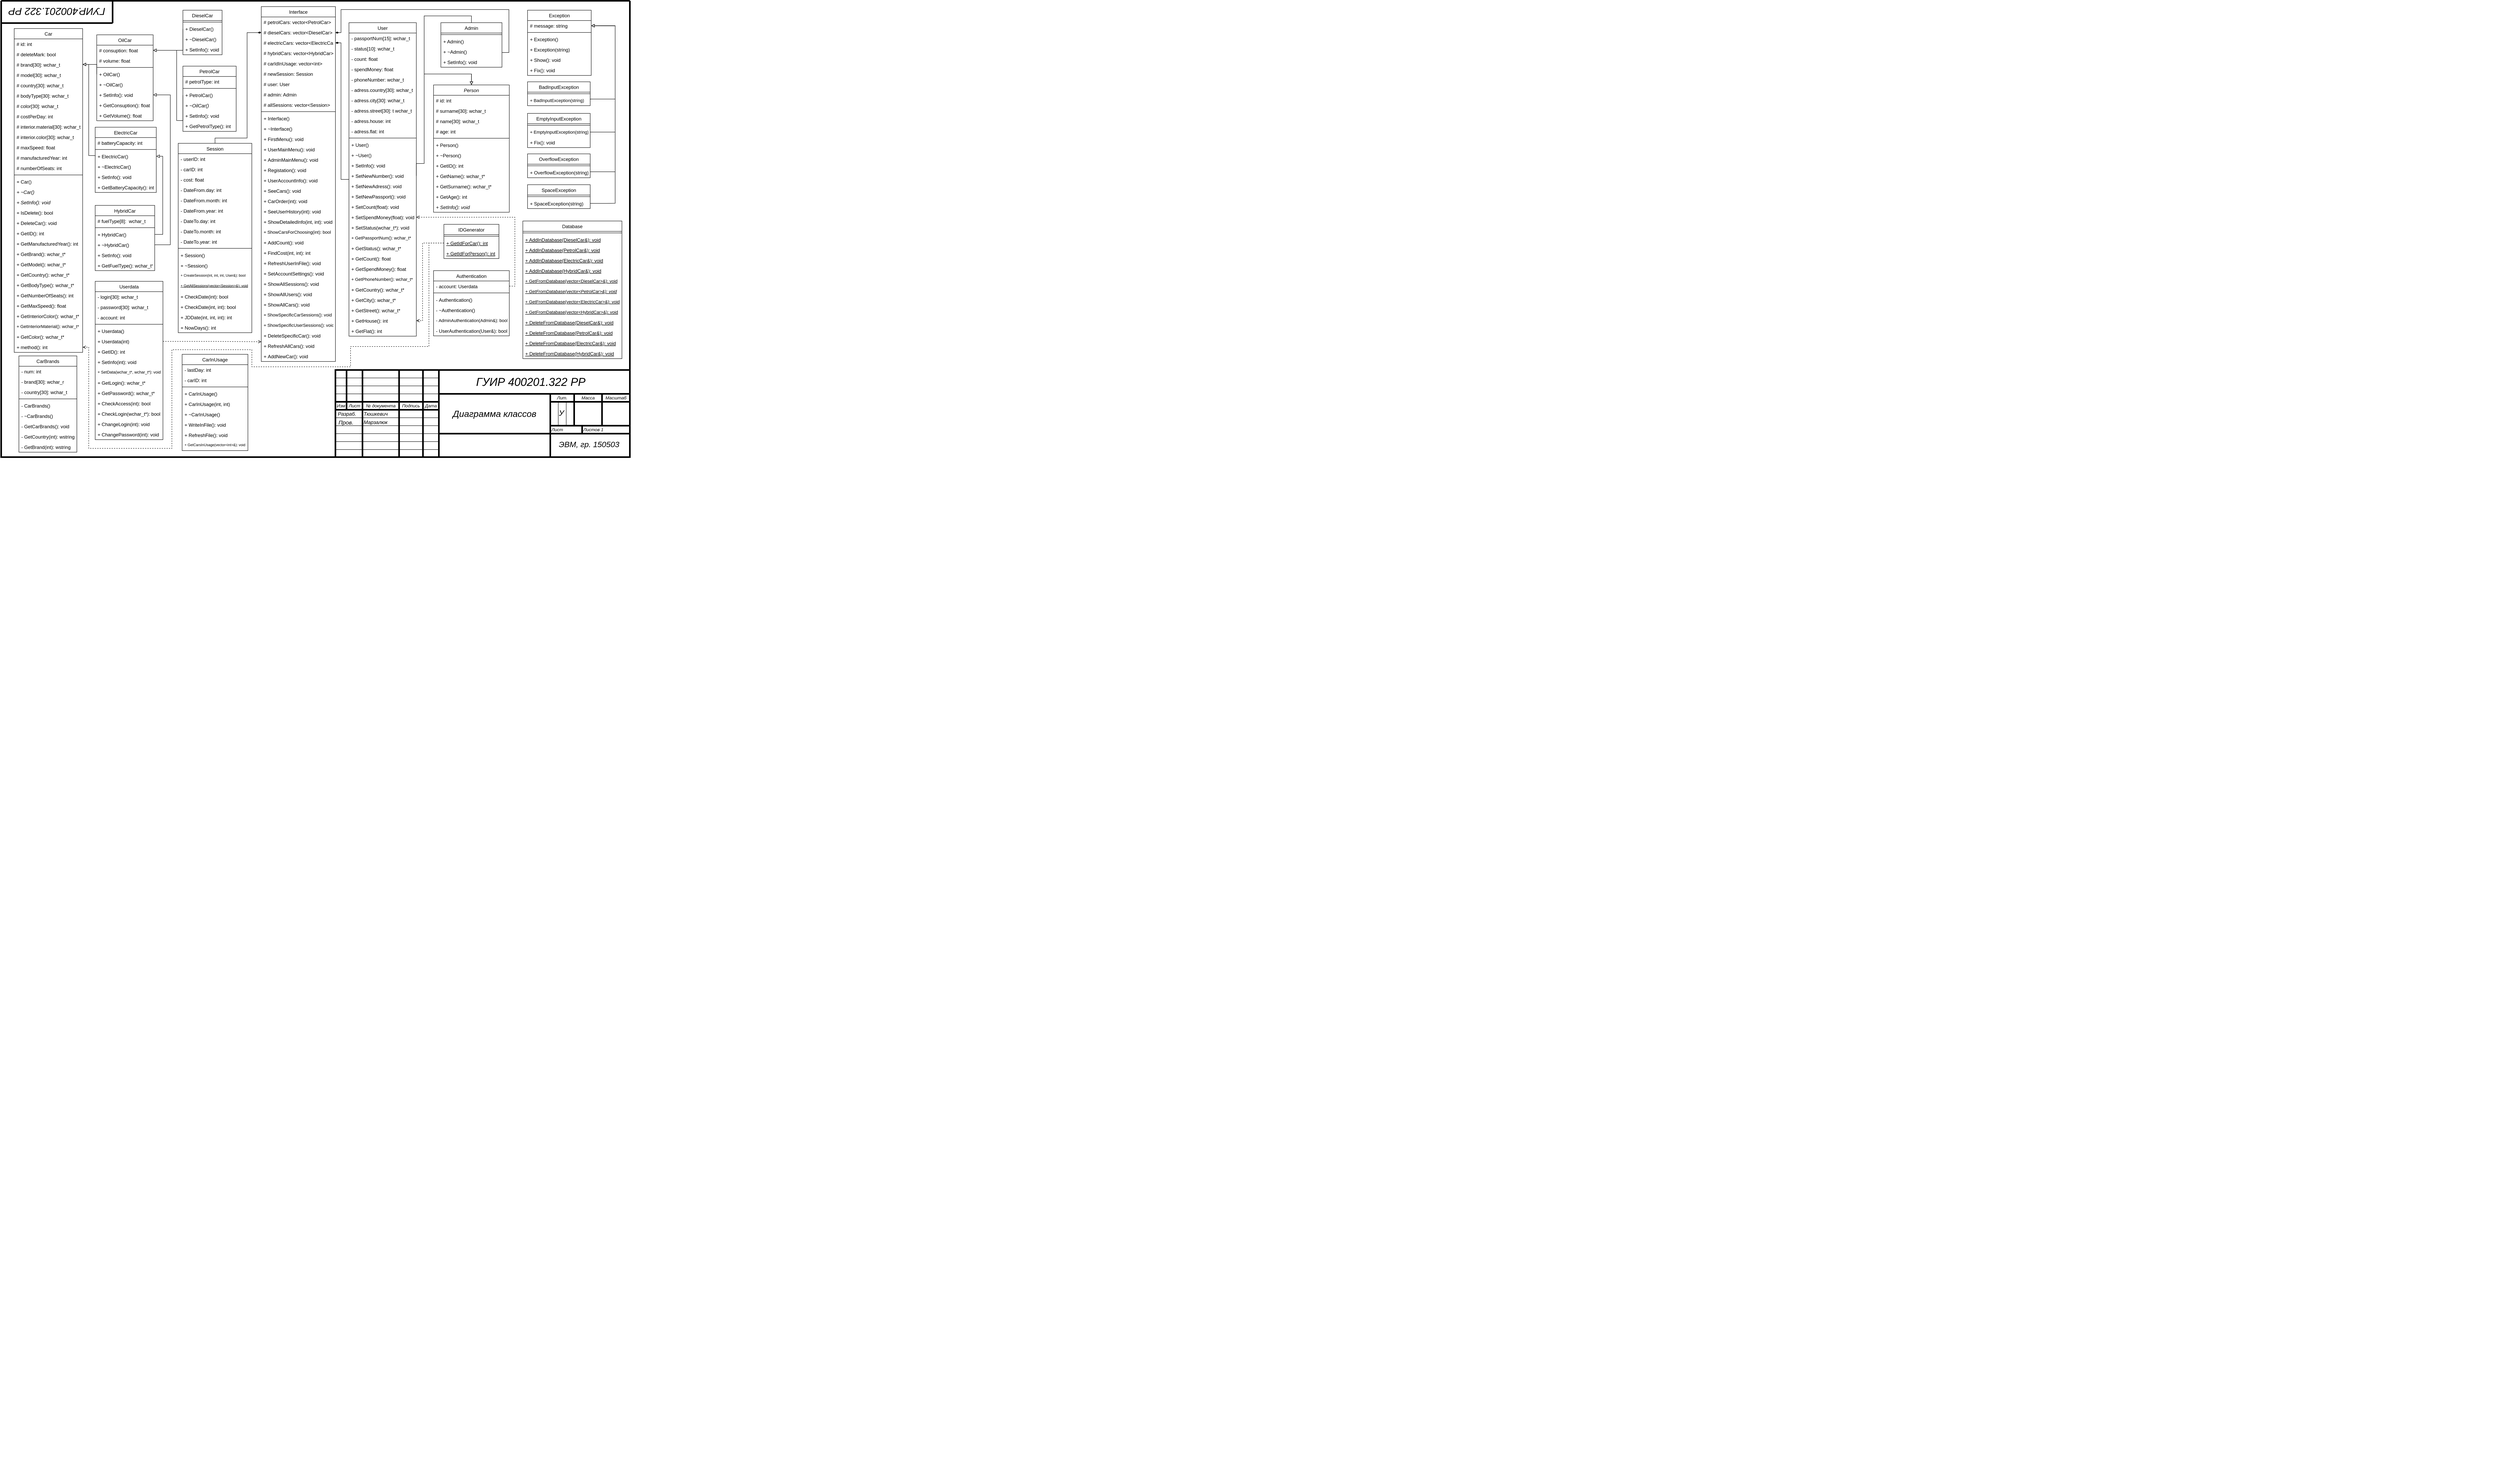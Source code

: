 <mxfile version="20.6.2" type="device"><diagram name="ОЧУ А3" id="ОЧУ_А3"><mxGraphModel dx="2102" dy="1611" grid="1" gridSize="3.937" guides="1" tooltips="1" connect="1" arrows="1" fold="1" page="1" pageScale="1" pageWidth="1654" pageHeight="1169" math="0" shadow="0"><root><mxCell id="0"/><mxCell id="1" value="Соединительная линия" parent="0"/><mxCell id="2" style="vsdxID=121;fillColor=#FFFFFF;gradientColor=none;shape=stencil(UzV2Ls5ILEhVNTIoLinKz04tz0wpyVA1dlE1MsrMy0gtyiwBslSNXVWNndPyi1LTi/JL81Ig/IJEkEoQKze/DGRCBUSfAUiHkUElMs8NojAnMw+nQkMDPEphkmQpRlEKZCAcDvEzshy6J4FCkAAydgUA);strokeColor=#000000;strokeWidth=4;spacingTop=-1;spacingBottom=-1;spacingLeft=-1;spacingRight=-1;points=[];labelBackgroundColor=#FFFFFF;rounded=0;html=1;whiteSpace=wrap;" parent="1" vertex="1"><mxGeometry x="62.99" y="9.0" width="1580" height="1147" as="geometry"/></mxCell><mxCell id="26" style="vsdxID=123;edgeStyle=none;startArrow=none;endArrow=none;startSize=5;endSize=5;strokeWidth=4;strokeColor=#000000;spacingTop=-1;spacingBottom=-1;spacingLeft=-1;spacingRight=-1;verticalAlign=middle;html=1;labelBackgroundColor=#ffffff;rounded=0;" parent="1" edge="1"><mxGeometry relative="1" as="geometry"><Array as="points"/><mxPoint x="1642.99" y="9" as="sourcePoint"/><mxPoint x="62.99" y="9" as="targetPoint"/></mxGeometry></mxCell><mxCell id="27" style="vsdxID=171;edgeStyle=none;startArrow=none;endArrow=none;startSize=5;endSize=5;strokeWidth=4;strokeColor=#000000;spacingTop=-1;spacingBottom=-1;spacingLeft=-1;spacingRight=-1;verticalAlign=middle;html=1;labelBackgroundColor=#ffffff;rounded=0;" parent="1" edge="1"><mxGeometry relative="1" as="geometry"><Array as="points"/><mxPoint x="264.99" y="65" as="sourcePoint"/><mxPoint x="64.99" y="65" as="targetPoint"/></mxGeometry></mxCell><mxCell id="28" style="vsdxID=172;edgeStyle=none;startArrow=none;endArrow=none;startSize=5;endSize=5;strokeWidth=4;strokeColor=#000000;spacingTop=-1;spacingBottom=-1;spacingLeft=-1;spacingRight=-1;verticalAlign=middle;html=1;labelBackgroundColor=#ffffff;rounded=0;" parent="1" edge="1"><mxGeometry relative="1" as="geometry"><Array as="points"/><mxPoint x="342.99" y="10" as="sourcePoint"/><mxPoint x="342.99" y="65" as="targetPoint"/></mxGeometry></mxCell><mxCell id="4" style="vsdxID=980;fillColor=#FFFFFF;gradientColor=none;shape=stencil(jY9LDoAgDERP0z3SIyjew0SURgSD+Lu9kMZoXBh3M+2bZgpYzqaZNEgxx+AHvVEbDWAFUpIzOlBMClABlp0Pug9+cS37qclkVqNf84WdcyInpDjYFYJ9zagl90Cv5S/4E03i7tORtfzOc//un0b8O6oT);points=[];labelBackgroundColor=#ffffff;rounded=0;html=1;whiteSpace=wrap;" parent="1" vertex="1"><mxGeometry x="264.99" y="65" width="77" height="1" as="geometry"/></mxCell><mxCell id="29" style="vsdxID=981;edgeStyle=none;startArrow=none;endArrow=none;startSize=5;endSize=5;strokeWidth=4;strokeColor=#000000;spacingTop=-1;spacingBottom=-1;spacingLeft=-1;spacingRight=-1;verticalAlign=middle;html=1;labelBackgroundColor=#ffffff;rounded=0;" parent="1" edge="1"><mxGeometry relative="1" as="geometry"><Array as="points"/><mxPoint x="342.99" y="65" as="sourcePoint"/><mxPoint x="141.99" y="65" as="targetPoint"/></mxGeometry></mxCell><mxCell id="5" value="&lt;div style=&quot;font-size: 1px&quot;&gt;&lt;font style=&quot;font-size:25.4px;font-family:Arial;color:#000000;direction:ltr;letter-spacing:0px;line-height:120%;opacity:1&quot;&gt;&lt;i&gt;ГУИР.400201.322 РР&lt;/i&gt;&lt;/font&gt;&lt;font style=&quot;font-size:25.4px;font-family:Arial;color:#000000;direction:ltr;letter-spacing:0px;line-height:120%;opacity:1&quot;&gt;&lt;i&gt;&lt;br&gt;&lt;/i&gt;&lt;/font&gt;&lt;/div&gt;" style="verticalAlign=middle;align=center;vsdxID=1030;rotation=180;fillColor=none;gradientColor=none;shape=stencil(nZBLDoAgDERP0z3SIyjew0SURgSD+Lu9kMZoXLhwN9O+tukAlrNpJg1SzDH4QW/URgNYgZTkjA4UkwJUgGXng+6DX1zLfmoymdXo17xh5zmRJ6Q42BWCfc2oJfdAr+Yv+AP9Cb7OJ3H/2JG1HNGz/84klThPVCc=);strokeColor=none;spacingTop=-1;spacingBottom=-1;spacingLeft=-1;spacingRight=-1;points=[];labelBackgroundColor=none;rounded=0;html=1;whiteSpace=wrap;" parent="1" vertex="1"><mxGeometry x="62.99" y="9" width="280" height="55" as="geometry"/></mxCell><mxCell id="6" style="vsdxID=1733;fillColor=none;gradientColor=none;shape=stencil(nY9LDoAgDERP0z3SI/i5BwkoRAUC+Lu9kGo0Lt3NtK/tFLCOWngFnMUU3Kg2I5MGbIBzY7UKJmUF2ALWvQtqCG6xkrwXhSxqdmvZsNNcxViZ4ewgT64jdDL2hf4E7wsXmsWThd549765c4l+xvYE);strokeColor=#000000;strokeWidth=4;spacingTop=-1;spacingBottom=-1;spacingLeft=-1;spacingRight=-1;points=[];labelBackgroundColor=#ffffff;rounded=0;html=1;whiteSpace=wrap;" parent="1" vertex="1"><mxGeometry x="902.99" y="937" width="740" height="220" as="geometry"/></mxCell><mxCell id="30" style="vsdxID=1734;edgeStyle=none;startArrow=none;endArrow=none;startSize=5;endSize=5;strokeWidth=4;strokeColor=#000000;spacingTop=-1;spacingBottom=-1;spacingLeft=-1;spacingRight=-1;verticalAlign=middle;html=1;labelBackgroundColor=#ffffff;rounded=0;" parent="1" edge="1"><mxGeometry relative="1" as="geometry"><Array as="points"/><mxPoint x="1641.99" y="997" as="sourcePoint"/><mxPoint x="1162.99" y="997" as="targetPoint"/></mxGeometry></mxCell><mxCell id="31" style="vsdxID=1735;edgeStyle=none;startArrow=none;endArrow=none;startSize=5;endSize=5;strokeWidth=4;strokeColor=#000000;spacingTop=-1;spacingBottom=-1;spacingLeft=-1;spacingRight=-1;verticalAlign=middle;html=1;labelBackgroundColor=#ffffff;rounded=0;" parent="1" edge="1"><mxGeometry relative="1" as="geometry"><Array as="points"/><mxPoint x="1162.99" y="937" as="sourcePoint"/><mxPoint x="1162.99" y="1157" as="targetPoint"/></mxGeometry></mxCell><mxCell id="32" style="vsdxID=1736;edgeStyle=none;startArrow=none;endArrow=none;startSize=5;endSize=5;strokeWidth=4;strokeColor=#000000;spacingTop=-1;spacingBottom=-1;spacingLeft=-1;spacingRight=-1;verticalAlign=middle;html=1;labelBackgroundColor=#ffffff;rounded=0;" parent="1" edge="1"><mxGeometry relative="1" as="geometry"><Array as="points"/><mxPoint x="1641.99" y="1097" as="sourcePoint"/><mxPoint x="1162.99" y="1097" as="targetPoint"/></mxGeometry></mxCell><mxCell id="33" style="vsdxID=1737;edgeStyle=none;startArrow=none;endArrow=none;startSize=5;endSize=5;strokeWidth=4;strokeColor=#000000;spacingTop=-1;spacingBottom=-1;spacingLeft=-1;spacingRight=-1;verticalAlign=middle;html=1;labelBackgroundColor=#ffffff;rounded=0;" parent="1" edge="1"><mxGeometry relative="1" as="geometry"><Array as="points"/><mxPoint x="1442.99" y="997" as="sourcePoint"/><mxPoint x="1442.99" y="1157" as="targetPoint"/></mxGeometry></mxCell><mxCell id="34" style="vsdxID=1738;edgeStyle=none;startArrow=none;endArrow=none;startSize=5;endSize=5;strokeWidth=4;strokeColor=#000000;spacingTop=-1;spacingBottom=-1;spacingLeft=-1;spacingRight=-1;verticalAlign=middle;html=1;labelBackgroundColor=#ffffff;rounded=0;" parent="1" edge="1"><mxGeometry relative="1" as="geometry"><mxPoint x="-1" as="offset"/><Array as="points"/><mxPoint x="1442.99" y="1017" as="sourcePoint"/><mxPoint x="1641.99" y="1017" as="targetPoint"/></mxGeometry></mxCell><mxCell id="35" style="vsdxID=1739;edgeStyle=none;startArrow=none;endArrow=none;startSize=5;endSize=5;strokeWidth=4;strokeColor=#000000;spacingTop=-1;spacingBottom=-1;spacingLeft=-1;spacingRight=-1;verticalAlign=middle;html=1;labelBackgroundColor=#ffffff;rounded=0;" parent="1" edge="1"><mxGeometry relative="1" as="geometry"><Array as="points"/><mxPoint x="1442.99" y="1077" as="sourcePoint"/><mxPoint x="1641.99" y="1077" as="targetPoint"/></mxGeometry></mxCell><mxCell id="36" style="vsdxID=1740;edgeStyle=none;startArrow=none;endArrow=none;startSize=5;endSize=5;strokeWidth=4;strokeColor=#000000;spacingTop=-1;spacingBottom=-1;spacingLeft=-1;spacingRight=-1;verticalAlign=middle;html=1;labelBackgroundColor=#ffffff;rounded=0;" parent="1" edge="1"><mxGeometry relative="1" as="geometry"><Array as="points"/><mxPoint x="1502.99" y="997" as="sourcePoint"/><mxPoint x="1502.99" y="1077" as="targetPoint"/></mxGeometry></mxCell><mxCell id="37" style="vsdxID=1741;edgeStyle=none;startArrow=none;endArrow=none;startSize=5;endSize=5;strokeColor=#000000;spacingTop=-1;spacingBottom=-1;spacingLeft=-1;spacingRight=-1;verticalAlign=middle;html=1;labelBackgroundColor=#ffffff;rounded=0;" parent="1" edge="1"><mxGeometry relative="1" as="geometry"><Array as="points"/><mxPoint x="1462.99" y="1017" as="sourcePoint"/><mxPoint x="1462.99" y="1077" as="targetPoint"/></mxGeometry></mxCell><mxCell id="38" style="vsdxID=1742;edgeStyle=none;startArrow=none;endArrow=none;startSize=5;endSize=5;strokeColor=#000000;spacingTop=-1;spacingBottom=-1;spacingLeft=-1;spacingRight=-1;verticalAlign=middle;html=1;labelBackgroundColor=#ffffff;rounded=0;" parent="1" edge="1"><mxGeometry relative="1" as="geometry"><Array as="points"/><mxPoint x="1482.99" y="1017" as="sourcePoint"/><mxPoint x="1482.99" y="1077" as="targetPoint"/></mxGeometry></mxCell><mxCell id="39" style="vsdxID=1743;edgeStyle=none;startArrow=none;endArrow=none;startSize=5;endSize=5;strokeWidth=4;strokeColor=#000000;spacingTop=-1;spacingBottom=-1;spacingLeft=-1;spacingRight=-1;verticalAlign=middle;html=1;labelBackgroundColor=#ffffff;rounded=0;" parent="1" edge="1"><mxGeometry relative="1" as="geometry"><Array as="points"/><mxPoint x="1522.99" y="1077" as="sourcePoint"/><mxPoint x="1522.99" y="1097" as="targetPoint"/></mxGeometry></mxCell><mxCell id="40" style="vsdxID=1744;edgeStyle=none;startArrow=none;endArrow=none;startSize=5;endSize=5;strokeWidth=4;strokeColor=#000000;spacingTop=-1;spacingBottom=-1;spacingLeft=-1;spacingRight=-1;verticalAlign=middle;html=1;labelBackgroundColor=#ffffff;rounded=0;" parent="1" edge="1"><mxGeometry relative="1" as="geometry"><Array as="points"/><mxPoint x="1572.99" y="997" as="sourcePoint"/><mxPoint x="1572.99" y="1077" as="targetPoint"/></mxGeometry></mxCell><mxCell id="41" style="vsdxID=1745;edgeStyle=none;startArrow=none;endArrow=none;startSize=5;endSize=5;strokeWidth=4;strokeColor=#000000;spacingTop=-1;spacingBottom=-1;spacingLeft=-1;spacingRight=-1;verticalAlign=middle;html=1;labelBackgroundColor=#ffffff;rounded=0;" parent="1" edge="1"><mxGeometry relative="1" as="geometry"><Array as="points"/><mxPoint x="1122.99" y="937" as="sourcePoint"/><mxPoint x="1122.99" y="1157" as="targetPoint"/></mxGeometry></mxCell><mxCell id="42" style="vsdxID=1746;edgeStyle=none;startArrow=none;endArrow=none;startSize=5;endSize=5;strokeWidth=4;strokeColor=#000000;spacingTop=-1;spacingBottom=-1;spacingLeft=-1;spacingRight=-1;verticalAlign=middle;html=1;labelBackgroundColor=#ffffff;rounded=0;" parent="1" edge="1"><mxGeometry relative="1" as="geometry"><Array as="points"/><mxPoint x="1062.99" y="937" as="sourcePoint"/><mxPoint x="1062.99" y="1157" as="targetPoint"/></mxGeometry></mxCell><mxCell id="43" style="vsdxID=1747;edgeStyle=none;startArrow=none;endArrow=none;startSize=5;endSize=5;strokeWidth=4;strokeColor=#000000;spacingTop=-1;spacingBottom=-1;spacingLeft=-1;spacingRight=-1;verticalAlign=middle;html=1;labelBackgroundColor=#ffffff;rounded=0;" parent="1" edge="1"><mxGeometry relative="1" as="geometry"><Array as="points"/><mxPoint x="970.99" y="937" as="sourcePoint"/><mxPoint x="970.99" y="1157" as="targetPoint"/></mxGeometry></mxCell><mxCell id="44" style="vsdxID=1748;edgeStyle=none;startArrow=none;endArrow=none;startSize=5;endSize=5;strokeColor=#000000;spacingTop=-1;spacingBottom=-1;spacingLeft=-1;spacingRight=-1;verticalAlign=middle;html=1;labelBackgroundColor=#ffffff;rounded=0;" parent="1" edge="1"><mxGeometry relative="1" as="geometry"><mxPoint as="offset"/><Array as="points"/><mxPoint x="902.99" y="957" as="sourcePoint"/><mxPoint x="1162.99" y="957" as="targetPoint"/></mxGeometry></mxCell><mxCell id="45" style="vsdxID=1749;edgeStyle=none;startArrow=none;endArrow=none;startSize=5;endSize=5;strokeColor=#000000;spacingTop=-1;spacingBottom=-1;spacingLeft=-1;spacingRight=-1;verticalAlign=middle;html=1;labelBackgroundColor=#ffffff;rounded=0;" parent="1" edge="1"><mxGeometry relative="1" as="geometry"><mxPoint as="offset"/><Array as="points"/><mxPoint x="902.99" y="977" as="sourcePoint"/><mxPoint x="1162.99" y="977" as="targetPoint"/></mxGeometry></mxCell><mxCell id="46" style="vsdxID=1750;edgeStyle=none;startArrow=none;endArrow=none;startSize=5;endSize=5;strokeColor=#000000;spacingTop=-1;spacingBottom=-1;spacingLeft=-1;spacingRight=-1;verticalAlign=middle;html=1;labelBackgroundColor=#ffffff;rounded=0;" parent="1" edge="1"><mxGeometry relative="1" as="geometry"><mxPoint as="offset"/><Array as="points"/><mxPoint x="902.99" y="997" as="sourcePoint"/><mxPoint x="1162.99" y="997" as="targetPoint"/></mxGeometry></mxCell><mxCell id="47" style="vsdxID=1751;edgeStyle=none;startArrow=none;endArrow=none;startSize=5;endSize=5;strokeWidth=4;strokeColor=#000000;spacingTop=-1;spacingBottom=-1;spacingLeft=-1;spacingRight=-1;verticalAlign=middle;html=1;labelBackgroundColor=#ffffff;rounded=0;" parent="1" edge="1"><mxGeometry relative="1" as="geometry"><mxPoint as="offset"/><Array as="points"/><mxPoint x="902.99" y="1017" as="sourcePoint"/><mxPoint x="1162.99" y="1017" as="targetPoint"/></mxGeometry></mxCell><mxCell id="48" style="vsdxID=1752;edgeStyle=none;startArrow=none;endArrow=none;startSize=5;endSize=5;strokeWidth=4;strokeColor=#000000;spacingTop=-1;spacingBottom=-1;spacingLeft=-1;spacingRight=-1;verticalAlign=middle;html=1;labelBackgroundColor=#ffffff;rounded=0;" parent="1" edge="1"><mxGeometry relative="1" as="geometry"><mxPoint as="offset"/><Array as="points"/><mxPoint x="902.99" y="1037" as="sourcePoint"/><mxPoint x="1162.99" y="1037" as="targetPoint"/></mxGeometry></mxCell><mxCell id="49" style="vsdxID=1753;edgeStyle=none;startArrow=none;endArrow=none;startSize=5;endSize=5;strokeColor=#000000;spacingTop=-1;spacingBottom=-1;spacingLeft=-1;spacingRight=-1;verticalAlign=middle;html=1;labelBackgroundColor=#ffffff;rounded=0;" parent="1" edge="1"><mxGeometry relative="1" as="geometry"><mxPoint as="offset"/><Array as="points"/><mxPoint x="902.99" y="1057" as="sourcePoint"/><mxPoint x="1162.99" y="1057" as="targetPoint"/></mxGeometry></mxCell><mxCell id="50" style="vsdxID=1754;edgeStyle=none;startArrow=none;endArrow=none;startSize=5;endSize=5;strokeColor=#000000;spacingTop=-1;spacingBottom=-1;spacingLeft=-1;spacingRight=-1;verticalAlign=middle;html=1;labelBackgroundColor=#ffffff;rounded=0;" parent="1" edge="1"><mxGeometry relative="1" as="geometry"><mxPoint as="offset"/><Array as="points"/><mxPoint x="902.99" y="1077" as="sourcePoint"/><mxPoint x="1162.99" y="1077" as="targetPoint"/></mxGeometry></mxCell><mxCell id="51" style="vsdxID=1755;edgeStyle=none;startArrow=none;endArrow=none;startSize=5;endSize=5;strokeColor=#000000;spacingTop=-1;spacingBottom=-1;spacingLeft=-1;spacingRight=-1;verticalAlign=middle;html=1;labelBackgroundColor=#ffffff;rounded=0;" parent="1" edge="1"><mxGeometry relative="1" as="geometry"><mxPoint as="offset"/><Array as="points"/><mxPoint x="902.99" y="1097" as="sourcePoint"/><mxPoint x="1162.99" y="1097" as="targetPoint"/></mxGeometry></mxCell><mxCell id="52" style="vsdxID=1756;edgeStyle=none;startArrow=none;endArrow=none;startSize=5;endSize=5;strokeColor=#000000;spacingTop=-1;spacingBottom=-1;spacingLeft=-1;spacingRight=-1;verticalAlign=middle;html=1;labelBackgroundColor=#ffffff;rounded=0;" parent="1" edge="1"><mxGeometry relative="1" as="geometry"><mxPoint as="offset"/><Array as="points"/><mxPoint x="902.99" y="1117" as="sourcePoint"/><mxPoint x="1162.99" y="1117" as="targetPoint"/></mxGeometry></mxCell><mxCell id="53" style="vsdxID=1757;edgeStyle=none;startArrow=none;endArrow=none;startSize=5;endSize=5;strokeColor=#000000;spacingTop=-1;spacingBottom=-1;spacingLeft=-1;spacingRight=-1;verticalAlign=middle;html=1;labelBackgroundColor=#ffffff;rounded=0;" parent="1" edge="1"><mxGeometry relative="1" as="geometry"><mxPoint as="offset"/><Array as="points"/><mxPoint x="902.99" y="1137" as="sourcePoint"/><mxPoint x="1162.99" y="1137" as="targetPoint"/></mxGeometry></mxCell><mxCell id="54" style="vsdxID=1758;edgeStyle=none;startArrow=none;endArrow=none;startSize=5;endSize=5;strokeWidth=4;strokeColor=#000000;spacingTop=-1;spacingBottom=-1;spacingLeft=-1;spacingRight=-1;verticalAlign=middle;html=1;labelBackgroundColor=#ffffff;rounded=0;" parent="1" edge="1"><mxGeometry relative="1" as="geometry"><Array as="points"/><mxPoint x="930.99" y="937" as="sourcePoint"/><mxPoint x="930.99" y="1037" as="targetPoint"/></mxGeometry></mxCell><mxCell id="7" value="&lt;div style=&quot;font-size: 1px&quot;&gt;&lt;font style=&quot;font-size:11.29px;font-family:Arial;color:#000000;direction:ltr;letter-spacing:0px;line-height:120%;opacity:1&quot;&gt;&lt;i&gt;Изм&lt;br/&gt;&lt;/i&gt;&lt;/font&gt;&lt;/div&gt;" style="verticalAlign=middle;align=center;vsdxID=1759;fillColor=none;gradientColor=none;shape=stencil(nZBLDoAgDERP0z3SIyjew0SURgSD+Lu9kMZoXLhwN9O+tukAlrNpJg1SzDH4QW/URgNYgZTkjA4UkwJUgGXng+6DX1zLfmoymdXo17xh5zmRJ6Q42BWCfc2oJfdAr+Yv+AP9Cb7OJ3H/2JG1HNGz/84klThPVCc=);strokeColor=none;strokeWidth=4;spacingTop=-1;spacingBottom=-1;spacingLeft=-1;spacingRight=-1;points=[];labelBackgroundColor=none;rounded=0;html=1;whiteSpace=wrap;" parent="1" vertex="1"><mxGeometry x="902.99" y="1019" width="28" height="16" as="geometry"/></mxCell><mxCell id="8" value="&lt;div style=&quot;font-size: 1px&quot;&gt;&lt;font style=&quot;font-size:11.29px;font-family:Arial;color:#000000;direction:ltr;letter-spacing:0px;line-height:120%;opacity:1&quot;&gt;&lt;i&gt;Лист&lt;br/&gt;&lt;/i&gt;&lt;/font&gt;&lt;/div&gt;" style="verticalAlign=middle;align=center;vsdxID=1760;fillColor=none;gradientColor=none;shape=stencil(nZBLDoAgDERP0z3SIyjew0SURgSD+Lu9kMZoXLhwN9O+tukAlrNpJg1SzDH4QW/URgNYgZTkjA4UkwJUgGXng+6DX1zLfmoymdXo17xh5zmRJ6Q42BWCfc2oJfdAr+Yv+AP9Cb7OJ3H/2JG1HNGz/84klThPVCc=);strokeColor=none;strokeWidth=4;spacingTop=-1;spacingBottom=-1;spacingLeft=-1;spacingRight=-1;points=[];labelBackgroundColor=none;rounded=0;html=1;whiteSpace=wrap;" parent="1" vertex="1"><mxGeometry x="932.99" y="1019" width="36" height="16" as="geometry"/></mxCell><mxCell id="9" value="&lt;div style=&quot;font-size: 1px&quot;&gt;&lt;font style=&quot;font-size:11.29px;font-family:Arial;color:#000000;direction:ltr;letter-spacing:0px;line-height:120%;opacity:1&quot;&gt;&lt;i&gt;№ документа&lt;br/&gt;&lt;/i&gt;&lt;/font&gt;&lt;/div&gt;" style="verticalAlign=middle;align=center;vsdxID=1761;fillColor=none;gradientColor=none;shape=stencil(nZBLDoAgDERP0z3SIyjew0SURgSD+Lu9kMZoXLhwN9O+tukAlrNpJg1SzDH4QW/URgNYgZTkjA4UkwJUgGXng+6DX1zLfmoymdXo17xh5zmRJ6Q42BWCfc2oJfdAr+Yv+AP9Cb7OJ3H/2JG1HNGz/84klThPVCc=);strokeColor=none;strokeWidth=4;spacingTop=-1;spacingBottom=-1;spacingLeft=-1;spacingRight=-1;points=[];labelBackgroundColor=none;rounded=0;html=1;whiteSpace=wrap;" parent="1" vertex="1"><mxGeometry x="972.99" y="1019" width="88" height="16" as="geometry"/></mxCell><mxCell id="10" value="&lt;div style=&quot;font-size: 1px&quot;&gt;&lt;font style=&quot;font-size:11.29px;font-family:Arial;color:#000000;direction:ltr;letter-spacing:0px;line-height:120%;opacity:1&quot;&gt;&lt;i&gt;Подпись&lt;br/&gt;&lt;/i&gt;&lt;/font&gt;&lt;/div&gt;" style="verticalAlign=middle;align=center;vsdxID=1762;fillColor=none;gradientColor=none;shape=stencil(nZBLDoAgDERP0z3SIyjew0SURgSD+Lu9kMZoXLhwN9O+tukAlrNpJg1SzDH4QW/URgNYgZTkjA4UkwJUgGXng+6DX1zLfmoymdXo17xh5zmRJ6Q42BWCfc2oJfdAr+Yv+AP9Cb7OJ3H/2JG1HNGz/84klThPVCc=);strokeColor=none;strokeWidth=4;spacingTop=-1;spacingBottom=-1;spacingLeft=-1;spacingRight=-1;points=[];labelBackgroundColor=none;rounded=0;html=1;whiteSpace=wrap;" parent="1" vertex="1"><mxGeometry x="1064.99" y="1019" width="56" height="16" as="geometry"/></mxCell><mxCell id="11" value="&lt;div style=&quot;font-size: 1px&quot;&gt;&lt;font style=&quot;font-size:11.29px;font-family:Arial;color:#000000;direction:ltr;letter-spacing:0px;line-height:120%;opacity:1&quot;&gt;&lt;i&gt;Дата&lt;br/&gt;&lt;/i&gt;&lt;/font&gt;&lt;/div&gt;" style="verticalAlign=middle;align=center;vsdxID=1763;fillColor=none;gradientColor=none;shape=stencil(nZBLDoAgDERP0z3SIyjew0SURgSD+Lu9kMZoXLhwN9O+tukAlrNpJg1SzDH4QW/URgNYgZTkjA4UkwJUgGXng+6DX1zLfmoymdXo17xh5zmRJ6Q42BWCfc2oJfdAr+Yv+AP9Cb7OJ3H/2JG1HNGz/84klThPVCc=);strokeColor=none;strokeWidth=4;spacingTop=-1;spacingBottom=-1;spacingLeft=-1;spacingRight=-1;points=[];labelBackgroundColor=none;rounded=0;html=1;whiteSpace=wrap;" parent="1" vertex="1"><mxGeometry x="1124.99" y="1019" width="36" height="16" as="geometry"/></mxCell><mxCell id="12" value="&lt;div style=&quot;font-size: 1px&quot;&gt;&lt;font style=&quot;font-size:11.29px;font-family:Arial;color:#000000;direction:ltr;letter-spacing:0px;line-height:120%;opacity:1&quot;&gt;&lt;i&gt;Лит&lt;/i&gt;&lt;/font&gt;&lt;font style=&quot;font-size:11.29px;font-family:Arial;color:#000000;direction:ltr;letter-spacing:0px;line-height:120%;opacity:1&quot;&gt;&lt;i&gt;.&lt;br/&gt;&lt;/i&gt;&lt;/font&gt;&lt;/div&gt;" style="verticalAlign=middle;align=center;vsdxID=1764;fillColor=none;gradientColor=none;shape=stencil(nZBLDoAgDERP0z3SIyjew0SURgSD+Lu9kMZoXLhwN9O+tukAlrNpJg1SzDH4QW/URgNYgZTkjA4UkwJUgGXng+6DX1zLfmoymdXo17xh5zmRJ6Q42BWCfc2oJfdAr+Yv+AP9Cb7OJ3H/2JG1HNGz/84klThPVCc=);strokeColor=none;strokeWidth=4;spacingTop=-1;spacingBottom=-1;spacingLeft=-1;spacingRight=-1;points=[];labelBackgroundColor=none;rounded=0;html=1;whiteSpace=wrap;" parent="1" vertex="1"><mxGeometry x="1444.99" y="999" width="56" height="16" as="geometry"/></mxCell><mxCell id="13" value="&lt;div style=&quot;font-size: 1px&quot;&gt;&lt;font style=&quot;font-size:11.29px;font-family:Arial;color:#000000;direction:ltr;letter-spacing:0px;line-height:120%;opacity:1&quot;&gt;&lt;i&gt;Масса&lt;br/&gt;&lt;/i&gt;&lt;/font&gt;&lt;/div&gt;" style="verticalAlign=middle;align=center;vsdxID=1765;fillColor=none;gradientColor=none;shape=stencil(nZBLDoAgDERP0z3SIyjew0SURgSD+Lu9kMZoXLhwN9O+tukAlrNpJg1SzDH4QW/URgNYgZTkjA4UkwJUgGXng+6DX1zLfmoymdXo17xh5zmRJ6Q42BWCfc2oJfdAr+Yv+AP9Cb7OJ3H/2JG1HNGz/84klThPVCc=);strokeColor=none;strokeWidth=4;spacingTop=-1;spacingBottom=-1;spacingLeft=-1;spacingRight=-1;points=[];labelBackgroundColor=none;rounded=0;html=1;whiteSpace=wrap;" parent="1" vertex="1"><mxGeometry x="1504.99" y="999" width="66" height="16" as="geometry"/></mxCell><mxCell id="14" value="&lt;div style=&quot;font-size: 1px&quot;&gt;&lt;font style=&quot;font-size:11.29px;font-family:Arial;color:#000000;direction:ltr;letter-spacing:0px;line-height:120%;opacity:1&quot;&gt;&lt;i&gt;Масштаб&lt;br/&gt;&lt;/i&gt;&lt;/font&gt;&lt;/div&gt;" style="verticalAlign=middle;align=center;vsdxID=1766;fillColor=none;gradientColor=none;shape=stencil(nZBLDoAgDERP0z3SIyjew0SURgSD+Lu9kMZoXLhwN9O+tukAlrNpJg1SzDH4QW/URgNYgZTkjA4UkwJUgGXng+6DX1zLfmoymdXo17xh5zmRJ6Q42BWCfc2oJfdAr+Yv+AP9Cb7OJ3H/2JG1HNGz/84klThPVCc=);strokeColor=none;strokeWidth=4;spacingTop=-1;spacingBottom=-1;spacingLeft=-1;spacingRight=-1;points=[];labelBackgroundColor=none;rounded=0;html=1;whiteSpace=wrap;" parent="1" vertex="1"><mxGeometry x="1574.99" y="999" width="66" height="16" as="geometry"/></mxCell><mxCell id="15" value="&lt;div style=&quot;font-size: 1px&quot;&gt;&lt;p style=&quot;align:left;margin-left:0;margin-right:0;margin-top:0px;margin-bottom:0px;text-indent:0;valign:middle;direction:ltr;&quot;&gt;&lt;font style=&quot;font-size:11.29px;font-family:Arial;color:#000000;direction:ltr;letter-spacing:0px;line-height:120%;opacity:1&quot;&gt;&lt;i&gt;Лист&lt;/i&gt;&lt;/font&gt;&lt;font style=&quot;font-size:11.29px;font-family:Arial;color:#000000;direction:ltr;letter-spacing:0px;line-height:120%;opacity:1&quot;&gt;&lt;i&gt; &lt;br/&gt;&lt;/i&gt;&lt;/font&gt;&lt;/p&gt;&lt;/div&gt;" style="verticalAlign=middle;align=left;vsdxID=1767;fillColor=none;gradientColor=none;shape=stencil(nZBLDoAgDERP0z3SIyjew0SURgSD+Lu9kMZoXLhwN9O+tukAlrNpJg1SzDH4QW/URgNYgZTkjA4UkwJUgGXng+6DX1zLfmoymdXo17xh5zmRJ6Q42BWCfc2oJfdAr+Yv+AP9Cb7OJ3H/2JG1HNGz/84klThPVCc=);strokeColor=none;strokeWidth=4;spacingTop=-1;spacingBottom=-1;spacingLeft=-1;spacingRight=-1;points=[];labelBackgroundColor=none;rounded=0;html=1;whiteSpace=wrap;" parent="1" vertex="1"><mxGeometry x="1444.99" y="1079" width="76" height="16" as="geometry"/></mxCell><mxCell id="16" value="&lt;div style=&quot;font-size: 1px&quot;&gt;&lt;p style=&quot;align:left;margin-left:0;margin-right:0;margin-top:0px;margin-bottom:0px;text-indent:0;valign:middle;direction:ltr;&quot;&gt;&lt;font style=&quot;font-size:11.29px;font-family:Arial;color:#000000;direction:ltr;letter-spacing:0px;line-height:120%;opacity:1&quot;&gt;&lt;i&gt;Листов             1&lt;/i&gt;&lt;/font&gt;&lt;font style=&quot;font-size:11.29px;font-family:Arial;color:#000000;direction:ltr;letter-spacing:0px;line-height:120%;opacity:1&quot;&gt;&lt;i&gt;&lt;br/&gt;&lt;/i&gt;&lt;/font&gt;&lt;/p&gt;&lt;/div&gt;" style="verticalAlign=middle;align=left;vsdxID=1768;fillColor=none;gradientColor=none;shape=stencil(nZBLDoAgDERP0z3SIyjew0SURgSD+Lu9kMZoXLhwN9O+tukAlrNpJg1SzDH4QW/URgNYgZTkjA4UkwJUgGXng+6DX1zLfmoymdXo17xh5zmRJ6Q42BWCfc2oJfdAr+Yv+AP9Cb7OJ3H/2JG1HNGz/84klThPVCc=);strokeColor=none;strokeWidth=4;spacingTop=-1;spacingBottom=-1;spacingLeft=-1;spacingRight=-1;points=[];labelBackgroundColor=none;rounded=0;html=1;whiteSpace=wrap;" parent="1" vertex="1"><mxGeometry x="1524.99" y="1079" width="116" height="16" as="geometry"/></mxCell><mxCell id="17" value="&lt;div style=&quot;&quot;&gt;&lt;p style=&quot;margin: 0px; text-indent: 0px; direction: ltr;&quot;&gt;&lt;font face=&quot;Arial&quot;&gt;&lt;span style=&quot;font-size: 12.7px;&quot;&gt;&lt;i&gt;Тюшкевич&lt;/i&gt;&lt;/span&gt;&lt;/font&gt;&lt;/p&gt;&lt;/div&gt;" style="verticalAlign=middle;align=left;vsdxID=1769;fillColor=none;gradientColor=none;shape=stencil(nZBLDoAgDERP0z3SIyjew0SURgSD+Lu9kMZoXLhwN9O+tukAlrNpJg1SzDH4QW/URgNYgZTkjA4UkwJUgGXng+6DX1zLfmoymdXo17xh5zmRJ6Q42BWCfc2oJfdAr+Yv+AP9Cb7OJ3H/2JG1HNGz/84klThPVCc=);strokeColor=none;strokeWidth=4;spacingTop=-1;spacingBottom=-1;spacingLeft=-1;spacingRight=-1;points=[];labelBackgroundColor=none;rounded=0;html=1;whiteSpace=wrap;" parent="1" vertex="1"><mxGeometry x="972.99" y="1036" width="88" height="24" as="geometry"/></mxCell><mxCell id="18" value="&lt;div style=&quot;font-size: 1px&quot;&gt;&lt;p style=&quot;align:right;margin-left:0;margin-right:0;margin-top:0px;margin-bottom:0px;text-indent:0;valign:middle;direction:ltr;&quot;&gt;&lt;font style=&quot;font-size:14.11px;font-family:Arial;color:#000000;direction:ltr;letter-spacing:0px;line-height:120%;opacity:1&quot;&gt;&lt;i&gt;Пров.&lt;br/&gt;&lt;/i&gt;&lt;/font&gt;&lt;/p&gt;&lt;/div&gt;" style="verticalAlign=middle;align=right;vsdxID=1770;fillColor=none;gradientColor=none;shape=stencil(nZBLDoAgDERP0z3SIyjew0SURgSD+Lu9kMZoXLhwN9O+tukAlrNpJg1SzDH4QW/URgNYgZTkjA4UkwJUgGXng+6DX1zLfmoymdXo17xh5zmRJ6Q42BWCfc2oJfdAr+Yv+AP9Cb7OJ3H/2JG1HNGz/84klThPVCc=);strokeColor=none;strokeWidth=4;spacingTop=-1;spacingBottom=-1;spacingLeft=-1;spacingRight=-1;points=[];labelBackgroundColor=none;rounded=0;html=1;whiteSpace=wrap;" parent="1" vertex="1"><mxGeometry x="902.99" y="1057" width="46" height="23" as="geometry"/></mxCell><mxCell id="19" value="&lt;div style=&quot;font-size: 1px&quot;&gt;&lt;p style=&quot;align:right;margin-left:0;margin-right:0;margin-top:0px;margin-bottom:0px;text-indent:0;valign:middle;direction:ltr;&quot;&gt;&lt;font style=&quot;font-size:12.7px;font-family:Arial;color:#000000;direction:ltr;letter-spacing:0px;line-height:120%;opacity:1&quot;&gt;&lt;i&gt;Разраб.&lt;br/&gt;&lt;/i&gt;&lt;/font&gt;&lt;/p&gt;&lt;/div&gt;" style="verticalAlign=middle;align=right;vsdxID=1771;fillColor=none;gradientColor=none;shape=stencil(nZBLDoAgDERP0z3SIyjew0SURgSD+Lu9kMZoXLhwN9O+tukAlrNpJg1SzDH4QW/URgNYgZTkjA4UkwJUgGXng+6DX1zLfmoymdXo17xh5zmRJ6Q42BWCfc2oJfdAr+Yv+AP9Cb7OJ3H/2JG1HNGz/84klThPVCc=);strokeColor=none;strokeWidth=4;spacingTop=-1;spacingBottom=-1;spacingLeft=-1;spacingRight=-1;points=[];labelBackgroundColor=none;rounded=0;html=1;whiteSpace=wrap;" parent="1" vertex="1"><mxGeometry x="903.99" y="1039" width="52" height="17" as="geometry"/></mxCell><mxCell id="20" value="&lt;div style=&quot;font-size: 1px&quot;&gt;&lt;p style=&quot;align:left;margin-left:0;margin-right:0;margin-top:0px;margin-bottom:0px;text-indent:0;valign:middle;direction:ltr;&quot;&gt;&lt;font style=&quot;font-size:12.7px;font-family:Arial;color:#000000;direction:ltr;letter-spacing:0px;line-height:120%;opacity:1&quot;&gt;&lt;i&gt;Марзалюк&lt;br&gt;&lt;/i&gt;&lt;/font&gt;&lt;/p&gt;&lt;/div&gt;" style="verticalAlign=middle;align=left;vsdxID=1772;fillColor=none;gradientColor=none;shape=stencil(nZBLDoAgDERP0z3SIyjew0SURgSD+Lu9kMZoXLhwN9O+tukAlrNpJg1SzDH4QW/URgNYgZTkjA4UkwJUgGXng+6DX1zLfmoymdXo17xh5zmRJ6Q42BWCfc2oJfdAr+Yv+AP9Cb7OJ3H/2JG1HNGz/84klThPVCc=);strokeColor=none;strokeWidth=4;spacingTop=-1;spacingBottom=-1;spacingLeft=-1;spacingRight=-1;points=[];labelBackgroundColor=none;rounded=0;html=1;whiteSpace=wrap;" parent="1" vertex="1"><mxGeometry x="972.99" y="1059" width="88" height="20" as="geometry"/></mxCell><mxCell id="21" value="&lt;div style=&quot;font-size: 1px&quot;&gt;&lt;font style=&quot;font-size:19.76px;font-family:Arial;color:#000000;direction:ltr;letter-spacing:0px;line-height:120%;opacity:1&quot;&gt;&lt;i&gt;ЭВМ, гр. 150503&lt;/i&gt;&lt;/font&gt;&lt;font style=&quot;font-size:19.76px;font-family:Arial;color:#000000;direction:ltr;letter-spacing:0px;line-height:120%;opacity:1&quot;&gt;&lt;i&gt;&lt;br&gt;&lt;/i&gt;&lt;/font&gt;&lt;/div&gt;" style="verticalAlign=middle;align=center;vsdxID=1773;fillColor=none;gradientColor=none;shape=stencil(nZBLDoAgDERP0z3SIyjew0SURgSD+Lu9kMZoXLhwN9O+tukAlrNpJg1SzDH4QW/URgNYgZTkjA4UkwJUgGXng+6DX1zLfmoymdXo17xh5zmRJ6Q42BWCfc2oJfdAr+Yv+AP9Cb7OJ3H/2JG1HNGz/84klThPVCc=);strokeColor=none;strokeWidth=4;spacingTop=-1;spacingBottom=-1;spacingLeft=-1;spacingRight=-1;points=[];labelBackgroundColor=none;rounded=0;html=1;whiteSpace=wrap;" parent="1" vertex="1"><mxGeometry x="1443.99" y="1097" width="193" height="54" as="geometry"/></mxCell><mxCell id="22" value="&lt;div style=&quot;font-size: 1px&quot;&gt;&lt;p style=&quot;align:center;margin-left:0;margin-right:0;margin-top:0px;margin-bottom:0px;text-indent:0;valign:middle;direction:ltr;&quot;&gt;&lt;font style=&quot;font-size:22.58px;font-family:Arial;color:#000000;direction:ltr;letter-spacing:0px;line-height:120%;opacity:1&quot;&gt;&lt;i&gt;Диаграмма классов&lt;/i&gt;&lt;/font&gt;&lt;/p&gt;&lt;/div&gt;" style="verticalAlign=middle;align=center;vsdxID=1774;fillColor=none;gradientColor=none;shape=stencil(nZBLDoAgDERP0z3SIyjew0SURgSD+Lu9kMZoXLhwN9O+tukAlrNpJg1SzDH4QW/URgNYgZTkjA4UkwJUgGXng+6DX1zLfmoymdXo17xh5zmRJ6Q42BWCfc2oJfdAr+Yv+AP9Cb7OJ3H/2JG1HNGz/84klThPVCc=);strokeColor=none;spacingTop=-1;spacingBottom=-1;spacingLeft=-1;spacingRight=-1;points=[];labelBackgroundColor=none;rounded=0;html=1;whiteSpace=wrap;" parent="1" vertex="1"><mxGeometry x="1162.99" y="997" width="280" height="100" as="geometry"/></mxCell><mxCell id="23" value="&lt;div style=&quot;font-size: 1px&quot;&gt;&lt;p style=&quot;align:center;margin-left:0;margin-right:0;margin-top:0px;margin-bottom:0px;text-indent:0;valign:middle;direction:ltr;&quot;&gt;&lt;font style=&quot;font-size:28.22px;font-family:Arial;color:#000000;direction:ltr;letter-spacing:0px;line-height:120%;opacity:1&quot;&gt;&lt;i&gt;ГУИР 400201.322 PP&amp;nbsp;&lt;br&gt;&lt;/i&gt;&lt;/font&gt;&lt;/p&gt;&lt;/div&gt;" style="verticalAlign=middle;align=center;vsdxID=1775;fillColor=none;gradientColor=none;shape=stencil(nZBLDoAgDERP0z3SIyjew0SURgSD+Lu9kMZoXLhwN9O+tukAlrNpJg1SzDH4QW/URgNYgZTkjA4UkwJUgGXng+6DX1zLfmoymdXo17xh5zmRJ6Q42BWCfc2oJfdAr+Yv+AP9Cb7OJ3H/2JG1HNGz/84klThPVCc=);strokeColor=none;spacingTop=-1;spacingBottom=-1;spacingLeft=-1;spacingRight=-1;points=[];labelBackgroundColor=none;rounded=0;html=1;whiteSpace=wrap;" parent="1" vertex="1"><mxGeometry x="1158.99" y="937" width="478" height="60" as="geometry"/></mxCell><mxCell id="24" value="&lt;div style=&quot;font-size: 1px&quot;&gt;&lt;font style=&quot;font-size:19.76px;font-family:Arial;color:#000000;direction:ltr;letter-spacing:0px;line-height:120%;opacity:1&quot;&gt;&lt;i&gt;У&lt;br/&gt;&lt;/i&gt;&lt;/font&gt;&lt;/div&gt;" style="verticalAlign=middle;align=center;vsdxID=1776;fillColor=none;gradientColor=none;shape=stencil(nZBLDoAgDERP0z3SIyjew0SURgSD+Lu9kMZoXLhwN9O+tukAlrNpJg1SzDH4QW/URgNYgZTkjA4UkwJUgGXng+6DX1zLfmoymdXo17xh5zmRJ6Q42BWCfc2oJfdAr+Yv+AP9Cb7OJ3H/2JG1HNGz/84klThPVCc=);strokeColor=none;strokeWidth=4;spacingTop=-1;spacingBottom=-1;spacingLeft=-1;spacingRight=-1;points=[];labelBackgroundColor=none;rounded=0;html=1;whiteSpace=wrap;" parent="1" vertex="1"><mxGeometry x="1460.99" y="1037" width="20" height="16" as="geometry"/></mxCell><mxCell id="ph_-34M9w_PYEoECK0oU-658" parent="1" vertex="1"><mxGeometry x="6341.321" y="3705.451" as="geometry"/></mxCell><mxCell id="ph_-34M9w_PYEoECK0oU-398" parent="1" vertex="1"><mxGeometry x="352.836" y="769.776" as="geometry"/></mxCell><mxCell id="ph_-34M9w_PYEoECK0oU-399" parent="1" vertex="1"><mxGeometry x="94.488" y="153.739" as="geometry"/></mxCell><mxCell id="ph_-34M9w_PYEoECK0oU-400" parent="1" vertex="1"><mxGeometry x="316.456" y="731.976" as="geometry"/></mxCell><mxCell id="ph_-34M9w_PYEoECK0oU-401" style="edgeStyle=orthogonalEdgeStyle;rounded=0;orthogonalLoop=1;jettySize=auto;html=1;fontSize=12;endArrow=block;endFill=0;entryX=1;entryY=0.5;entryDx=0;entryDy=0;exitX=0;exitY=0.5;exitDx=0;exitDy=0;" parent="1" source="ph_-34M9w_PYEoECK0oU-405" target="ph_-34M9w_PYEoECK0oU-430" edge="1"><mxGeometry relative="1" as="geometry"><Array as="points"><mxPoint x="299" y="398"/><mxPoint x="283" y="398"/><mxPoint x="283" y="169"/><mxPoint x="268" y="169"/></Array><mxPoint x="192.62" y="921.05" as="targetPoint"/></mxGeometry></mxCell><mxCell id="ph_-34M9w_PYEoECK0oU-402" value="ElectricCar" style="swimlane;fontStyle=0;align=center;verticalAlign=top;childLayout=stackLayout;horizontal=1;startSize=26;horizontalStack=0;resizeParent=1;resizeParentMax=0;resizeLast=0;collapsible=1;marginBottom=0;fontSize=12;" parent="1" vertex="1"><mxGeometry x="299.21" y="326.78" width="153.54" height="164" as="geometry"/></mxCell><mxCell id="ph_-34M9w_PYEoECK0oU-403" value="# batteryCapacity: int" style="text;strokeColor=none;fillColor=none;align=left;verticalAlign=top;spacingLeft=4;spacingRight=4;overflow=hidden;rotatable=0;points=[[0,0.5],[1,0.5]];portConstraint=eastwest;fontSize=12;" parent="ph_-34M9w_PYEoECK0oU-402" vertex="1"><mxGeometry y="26" width="153.54" height="26" as="geometry"/></mxCell><mxCell id="ph_-34M9w_PYEoECK0oU-404" value="" style="line;strokeWidth=1;fillColor=none;align=left;verticalAlign=middle;spacingTop=-1;spacingLeft=3;spacingRight=3;rotatable=0;labelPosition=right;points=[];portConstraint=eastwest;strokeColor=inherit;fontSize=12;" parent="ph_-34M9w_PYEoECK0oU-402" vertex="1"><mxGeometry y="52" width="153.54" height="8" as="geometry"/></mxCell><mxCell id="ph_-34M9w_PYEoECK0oU-405" value="+ ElectricCar()" style="text;strokeColor=none;fillColor=none;align=left;verticalAlign=top;spacingLeft=4;spacingRight=4;overflow=hidden;rotatable=0;points=[[0,0.5],[1,0.5]];portConstraint=eastwest;fontSize=12;" parent="ph_-34M9w_PYEoECK0oU-402" vertex="1"><mxGeometry y="60" width="153.54" height="26" as="geometry"/></mxCell><mxCell id="ph_-34M9w_PYEoECK0oU-406" value="+ ~ElectricCar()" style="text;strokeColor=none;fillColor=none;align=left;verticalAlign=top;spacingLeft=4;spacingRight=4;overflow=hidden;rotatable=0;points=[[0,0.5],[1,0.5]];portConstraint=eastwest;fontSize=12;" parent="ph_-34M9w_PYEoECK0oU-402" vertex="1"><mxGeometry y="86" width="153.54" height="26" as="geometry"/></mxCell><mxCell id="ph_-34M9w_PYEoECK0oU-407" value="+ SetInfo(): void" style="text;strokeColor=none;fillColor=none;align=left;verticalAlign=top;spacingLeft=4;spacingRight=4;overflow=hidden;rotatable=0;points=[[0,0.5],[1,0.5]];portConstraint=eastwest;fontSize=12;" parent="ph_-34M9w_PYEoECK0oU-402" vertex="1"><mxGeometry y="112" width="153.54" height="26" as="geometry"/></mxCell><mxCell id="ph_-34M9w_PYEoECK0oU-408" value="+ GetBatteryCapacity(): int" style="text;strokeColor=none;fillColor=none;align=left;verticalAlign=top;spacingLeft=4;spacingRight=4;overflow=hidden;rotatable=0;points=[[0,0.5],[1,0.5]];portConstraint=eastwest;fontSize=12;" parent="ph_-34M9w_PYEoECK0oU-402" vertex="1"><mxGeometry y="138" width="153.54" height="26" as="geometry"/></mxCell><mxCell id="ph_-34M9w_PYEoECK0oU-409" style="edgeStyle=orthogonalEdgeStyle;rounded=0;orthogonalLoop=1;jettySize=auto;html=1;entryX=1;entryY=0.5;entryDx=0;entryDy=0;fontSize=12;endArrow=block;endFill=0;exitX=0;exitY=0.5;exitDx=0;exitDy=0;" parent="1" source="ph_-34M9w_PYEoECK0oU-413" target="ph_-34M9w_PYEoECK0oU-419" edge="1"><mxGeometry relative="1" as="geometry"><Array as="points"><mxPoint x="504" y="310"/><mxPoint x="504" y="134"/></Array></mxGeometry></mxCell><mxCell id="ph_-34M9w_PYEoECK0oU-410" value="PetrolCar" style="swimlane;fontStyle=0;align=center;verticalAlign=top;childLayout=stackLayout;horizontal=1;startSize=26;horizontalStack=0;resizeParent=1;resizeParentMax=0;resizeLast=0;collapsible=1;marginBottom=0;fontSize=12;" parent="1" vertex="1"><mxGeometry x="519.68" y="173.23" width="133.86" height="164" as="geometry"/></mxCell><mxCell id="ph_-34M9w_PYEoECK0oU-411" value="# petrolType: int" style="text;strokeColor=none;fillColor=none;align=left;verticalAlign=top;spacingLeft=4;spacingRight=4;overflow=hidden;rotatable=0;points=[[0,0.5],[1,0.5]];portConstraint=eastwest;fontSize=12;" parent="ph_-34M9w_PYEoECK0oU-410" vertex="1"><mxGeometry y="26" width="133.86" height="26" as="geometry"/></mxCell><mxCell id="ph_-34M9w_PYEoECK0oU-412" value="" style="line;strokeWidth=1;fillColor=none;align=left;verticalAlign=middle;spacingTop=-1;spacingLeft=3;spacingRight=3;rotatable=0;labelPosition=right;points=[];portConstraint=eastwest;strokeColor=inherit;fontSize=12;" parent="ph_-34M9w_PYEoECK0oU-410" vertex="1"><mxGeometry y="52" width="133.86" height="8" as="geometry"/></mxCell><mxCell id="ph_-34M9w_PYEoECK0oU-413" value="+ PetrolCar()" style="text;strokeColor=none;fillColor=none;align=left;verticalAlign=top;spacingLeft=4;spacingRight=4;overflow=hidden;rotatable=0;points=[[0,0.5],[1,0.5]];portConstraint=eastwest;fontSize=12;" parent="ph_-34M9w_PYEoECK0oU-410" vertex="1"><mxGeometry y="60" width="133.86" height="26" as="geometry"/></mxCell><mxCell id="ph_-34M9w_PYEoECK0oU-414" value="+ ~OilCar()" style="text;strokeColor=none;fillColor=none;align=left;verticalAlign=top;spacingLeft=4;spacingRight=4;overflow=hidden;rotatable=0;points=[[0,0.5],[1,0.5]];portConstraint=eastwest;fontSize=12;fontStyle=2" parent="ph_-34M9w_PYEoECK0oU-410" vertex="1"><mxGeometry y="86" width="133.86" height="26" as="geometry"/></mxCell><mxCell id="ph_-34M9w_PYEoECK0oU-415" value="+ SetInfo(): void" style="text;strokeColor=none;fillColor=none;align=left;verticalAlign=top;spacingLeft=4;spacingRight=4;overflow=hidden;rotatable=0;points=[[0,0.5],[1,0.5]];portConstraint=eastwest;fontSize=12;" parent="ph_-34M9w_PYEoECK0oU-410" vertex="1"><mxGeometry y="112" width="133.86" height="26" as="geometry"/></mxCell><mxCell id="ph_-34M9w_PYEoECK0oU-416" value="+ GetPetrolType(): int" style="text;strokeColor=none;fillColor=none;align=left;verticalAlign=top;spacingLeft=4;spacingRight=4;overflow=hidden;rotatable=0;points=[[0,0.5],[1,0.5]];portConstraint=eastwest;fontSize=12;" parent="ph_-34M9w_PYEoECK0oU-410" vertex="1"><mxGeometry y="138" width="133.86" height="26" as="geometry"/></mxCell><mxCell id="ph_-34M9w_PYEoECK0oU-417" style="edgeStyle=orthogonalEdgeStyle;rounded=0;orthogonalLoop=1;jettySize=auto;html=1;fontSize=12;endArrow=block;endFill=0;entryX=1;entryY=0.5;entryDx=0;entryDy=0;exitX=0;exitY=0.5;exitDx=0;exitDy=0;" parent="1" source="ph_-34M9w_PYEoECK0oU-422" target="ph_-34M9w_PYEoECK0oU-430" edge="1"><mxGeometry relative="1" as="geometry"><Array as="points"><mxPoint x="303" y="169"/><mxPoint x="268" y="169"/></Array></mxGeometry></mxCell><mxCell id="ph_-34M9w_PYEoECK0oU-418" value="OilCar" style="swimlane;fontStyle=0;align=center;verticalAlign=top;childLayout=stackLayout;horizontal=1;startSize=26;horizontalStack=0;resizeParent=1;resizeParentMax=0;resizeLast=0;collapsible=1;marginBottom=0;fontSize=12;" parent="1" vertex="1"><mxGeometry x="303.15" y="94.49" width="141.74" height="216" as="geometry"/></mxCell><mxCell id="ph_-34M9w_PYEoECK0oU-419" value="# consuption: float" style="text;strokeColor=none;fillColor=none;align=left;verticalAlign=top;spacingLeft=4;spacingRight=4;overflow=hidden;rotatable=0;points=[[0,0.5],[1,0.5]];portConstraint=eastwest;fontSize=12;" parent="ph_-34M9w_PYEoECK0oU-418" vertex="1"><mxGeometry y="26" width="141.74" height="26" as="geometry"/></mxCell><mxCell id="ph_-34M9w_PYEoECK0oU-420" value="# volume: float" style="text;strokeColor=none;fillColor=none;align=left;verticalAlign=top;spacingLeft=4;spacingRight=4;overflow=hidden;rotatable=0;points=[[0,0.5],[1,0.5]];portConstraint=eastwest;" parent="ph_-34M9w_PYEoECK0oU-418" vertex="1"><mxGeometry y="52" width="141.74" height="26" as="geometry"/></mxCell><mxCell id="ph_-34M9w_PYEoECK0oU-421" value="" style="line;strokeWidth=1;fillColor=none;align=left;verticalAlign=middle;spacingTop=-1;spacingLeft=3;spacingRight=3;rotatable=0;labelPosition=right;points=[];portConstraint=eastwest;strokeColor=inherit;fontSize=12;" parent="ph_-34M9w_PYEoECK0oU-418" vertex="1"><mxGeometry y="78" width="141.74" height="8" as="geometry"/></mxCell><mxCell id="ph_-34M9w_PYEoECK0oU-422" value="+ OilCar()" style="text;strokeColor=none;fillColor=none;align=left;verticalAlign=top;spacingLeft=4;spacingRight=4;overflow=hidden;rotatable=0;points=[[0,0.5],[1,0.5]];portConstraint=eastwest;fontSize=12;" parent="ph_-34M9w_PYEoECK0oU-418" vertex="1"><mxGeometry y="86" width="141.74" height="26" as="geometry"/></mxCell><mxCell id="ph_-34M9w_PYEoECK0oU-423" value="+ ~OilCar()" style="text;strokeColor=none;fillColor=none;align=left;verticalAlign=top;spacingLeft=4;spacingRight=4;overflow=hidden;rotatable=0;points=[[0,0.5],[1,0.5]];portConstraint=eastwest;fontSize=12;" parent="ph_-34M9w_PYEoECK0oU-418" vertex="1"><mxGeometry y="112" width="141.74" height="26" as="geometry"/></mxCell><mxCell id="ph_-34M9w_PYEoECK0oU-424" value="+ SetInfo(): void" style="text;strokeColor=none;fillColor=none;align=left;verticalAlign=top;spacingLeft=4;spacingRight=4;overflow=hidden;rotatable=0;points=[[0,0.5],[1,0.5]];portConstraint=eastwest;fontSize=12;" parent="ph_-34M9w_PYEoECK0oU-418" vertex="1"><mxGeometry y="138" width="141.74" height="26" as="geometry"/></mxCell><mxCell id="ph_-34M9w_PYEoECK0oU-425" value="+ GetConsuption(): float" style="text;strokeColor=none;fillColor=none;align=left;verticalAlign=top;spacingLeft=4;spacingRight=4;overflow=hidden;rotatable=0;points=[[0,0.5],[1,0.5]];portConstraint=eastwest;fontSize=12;" parent="ph_-34M9w_PYEoECK0oU-418" vertex="1"><mxGeometry y="164" width="141.74" height="26" as="geometry"/></mxCell><mxCell id="ph_-34M9w_PYEoECK0oU-426" value="+ GetVolume(): float" style="text;strokeColor=none;fillColor=none;align=left;verticalAlign=top;spacingLeft=4;spacingRight=4;overflow=hidden;rotatable=0;points=[[0,0.5],[1,0.5]];portConstraint=eastwest;fontSize=12;" parent="ph_-34M9w_PYEoECK0oU-418" vertex="1"><mxGeometry y="190" width="141.74" height="26" as="geometry"/></mxCell><mxCell id="ph_-34M9w_PYEoECK0oU-427" value="Car" style="swimlane;fontStyle=0;align=center;verticalAlign=top;childLayout=stackLayout;horizontal=1;startSize=26;horizontalStack=0;resizeParent=1;resizeParentMax=0;resizeLast=0;collapsible=1;marginBottom=0;fontSize=12;" parent="1" vertex="1"><mxGeometry x="95.7" y="78.74" width="172.02" height="814" as="geometry"/></mxCell><mxCell id="ph_-34M9w_PYEoECK0oU-428" value="# id: int" style="text;strokeColor=none;fillColor=none;align=left;verticalAlign=top;spacingLeft=4;spacingRight=4;overflow=hidden;rotatable=0;points=[[0,0.5],[1,0.5]];portConstraint=eastwest;" parent="ph_-34M9w_PYEoECK0oU-427" vertex="1"><mxGeometry y="26" width="172.02" height="26" as="geometry"/></mxCell><mxCell id="ph_-34M9w_PYEoECK0oU-429" value="# deleteMark: bool" style="text;strokeColor=none;fillColor=none;align=left;verticalAlign=top;spacingLeft=4;spacingRight=4;overflow=hidden;rotatable=0;points=[[0,0.5],[1,0.5]];portConstraint=eastwest;" parent="ph_-34M9w_PYEoECK0oU-427" vertex="1"><mxGeometry y="52" width="172.02" height="26" as="geometry"/></mxCell><mxCell id="ph_-34M9w_PYEoECK0oU-430" value="# brand[30]: wchar_t" style="text;strokeColor=none;fillColor=none;align=left;verticalAlign=top;spacingLeft=4;spacingRight=4;overflow=hidden;rotatable=0;points=[[0,0.5],[1,0.5]];portConstraint=eastwest;" parent="ph_-34M9w_PYEoECK0oU-427" vertex="1"><mxGeometry y="78" width="172.02" height="26" as="geometry"/></mxCell><mxCell id="ph_-34M9w_PYEoECK0oU-431" value="# model[30]: wchar_t" style="text;strokeColor=none;fillColor=none;align=left;verticalAlign=top;spacingLeft=4;spacingRight=4;overflow=hidden;rotatable=0;points=[[0,0.5],[1,0.5]];portConstraint=eastwest;" parent="ph_-34M9w_PYEoECK0oU-427" vertex="1"><mxGeometry y="104" width="172.02" height="26" as="geometry"/></mxCell><mxCell id="ph_-34M9w_PYEoECK0oU-432" value="# country[30]: wchar_t" style="text;strokeColor=none;fillColor=none;align=left;verticalAlign=top;spacingLeft=4;spacingRight=4;overflow=hidden;rotatable=0;points=[[0,0.5],[1,0.5]];portConstraint=eastwest;" parent="ph_-34M9w_PYEoECK0oU-427" vertex="1"><mxGeometry y="130" width="172.02" height="26" as="geometry"/></mxCell><mxCell id="ph_-34M9w_PYEoECK0oU-433" value="# bodyType[30]: wchar_t" style="text;strokeColor=none;fillColor=none;align=left;verticalAlign=top;spacingLeft=4;spacingRight=4;overflow=hidden;rotatable=0;points=[[0,0.5],[1,0.5]];portConstraint=eastwest;" parent="ph_-34M9w_PYEoECK0oU-427" vertex="1"><mxGeometry y="156" width="172.02" height="26" as="geometry"/></mxCell><mxCell id="ph_-34M9w_PYEoECK0oU-434" value="# color[30]: wchar_t" style="text;strokeColor=none;fillColor=none;align=left;verticalAlign=top;spacingLeft=4;spacingRight=4;overflow=hidden;rotatable=0;points=[[0,0.5],[1,0.5]];portConstraint=eastwest;" parent="ph_-34M9w_PYEoECK0oU-427" vertex="1"><mxGeometry y="182" width="172.02" height="26" as="geometry"/></mxCell><mxCell id="ph_-34M9w_PYEoECK0oU-435" value="# costPerDay: int" style="text;strokeColor=none;fillColor=none;align=left;verticalAlign=top;spacingLeft=4;spacingRight=4;overflow=hidden;rotatable=0;points=[[0,0.5],[1,0.5]];portConstraint=eastwest;" parent="ph_-34M9w_PYEoECK0oU-427" vertex="1"><mxGeometry y="208" width="172.02" height="26" as="geometry"/></mxCell><mxCell id="ph_-34M9w_PYEoECK0oU-436" value="# interior.material[30]: wchar_t" style="text;strokeColor=none;fillColor=none;align=left;verticalAlign=top;spacingLeft=4;spacingRight=4;overflow=hidden;rotatable=0;points=[[0,0.5],[1,0.5]];portConstraint=eastwest;fontSize=12;" parent="ph_-34M9w_PYEoECK0oU-427" vertex="1"><mxGeometry y="234" width="172.02" height="26" as="geometry"/></mxCell><mxCell id="ph_-34M9w_PYEoECK0oU-437" value="# interior.color[30]: wchar_t" style="text;strokeColor=none;fillColor=none;align=left;verticalAlign=top;spacingLeft=4;spacingRight=4;overflow=hidden;rotatable=0;points=[[0,0.5],[1,0.5]];portConstraint=eastwest;" parent="ph_-34M9w_PYEoECK0oU-427" vertex="1"><mxGeometry y="260" width="172.02" height="26" as="geometry"/></mxCell><mxCell id="ph_-34M9w_PYEoECK0oU-438" value="# maxSpeed: float" style="text;strokeColor=none;fillColor=none;align=left;verticalAlign=top;spacingLeft=4;spacingRight=4;overflow=hidden;rotatable=0;points=[[0,0.5],[1,0.5]];portConstraint=eastwest;" parent="ph_-34M9w_PYEoECK0oU-427" vertex="1"><mxGeometry y="286" width="172.02" height="26" as="geometry"/></mxCell><mxCell id="ph_-34M9w_PYEoECK0oU-439" value="# manufacturedYear: int" style="text;strokeColor=none;fillColor=none;align=left;verticalAlign=top;spacingLeft=4;spacingRight=4;overflow=hidden;rotatable=0;points=[[0,0.5],[1,0.5]];portConstraint=eastwest;" parent="ph_-34M9w_PYEoECK0oU-427" vertex="1"><mxGeometry y="312" width="172.02" height="26" as="geometry"/></mxCell><mxCell id="ph_-34M9w_PYEoECK0oU-440" value="# numberOfSeats: int" style="text;strokeColor=none;fillColor=none;align=left;verticalAlign=top;spacingLeft=4;spacingRight=4;overflow=hidden;rotatable=0;points=[[0,0.5],[1,0.5]];portConstraint=eastwest;" parent="ph_-34M9w_PYEoECK0oU-427" vertex="1"><mxGeometry y="338" width="172.02" height="26" as="geometry"/></mxCell><mxCell id="ph_-34M9w_PYEoECK0oU-441" value="" style="line;strokeWidth=1;fillColor=none;align=left;verticalAlign=middle;spacingTop=-1;spacingLeft=3;spacingRight=3;rotatable=0;labelPosition=right;points=[];portConstraint=eastwest;strokeColor=inherit;fontSize=12;" parent="ph_-34M9w_PYEoECK0oU-427" vertex="1"><mxGeometry y="364" width="172.02" height="8" as="geometry"/></mxCell><mxCell id="ph_-34M9w_PYEoECK0oU-442" value="+ Car()" style="text;strokeColor=none;fillColor=none;align=left;verticalAlign=top;spacingLeft=4;spacingRight=4;overflow=hidden;rotatable=0;points=[[0,0.5],[1,0.5]];portConstraint=eastwest;" parent="ph_-34M9w_PYEoECK0oU-427" vertex="1"><mxGeometry y="372" width="172.02" height="26" as="geometry"/></mxCell><mxCell id="ph_-34M9w_PYEoECK0oU-443" value="+ ~Car()" style="text;strokeColor=none;fillColor=none;align=left;verticalAlign=top;spacingLeft=4;spacingRight=4;overflow=hidden;rotatable=0;points=[[0,0.5],[1,0.5]];portConstraint=eastwest;fontStyle=2" parent="ph_-34M9w_PYEoECK0oU-427" vertex="1"><mxGeometry y="398" width="172.02" height="26" as="geometry"/></mxCell><mxCell id="ph_-34M9w_PYEoECK0oU-444" value="+ SetInfo(): void" style="text;strokeColor=none;fillColor=none;align=left;verticalAlign=top;spacingLeft=4;spacingRight=4;overflow=hidden;rotatable=0;points=[[0,0.5],[1,0.5]];portConstraint=eastwest;fontStyle=2" parent="ph_-34M9w_PYEoECK0oU-427" vertex="1"><mxGeometry y="424" width="172.02" height="26" as="geometry"/></mxCell><mxCell id="ph_-34M9w_PYEoECK0oU-445" value="+ IsDelete(): bool" style="text;strokeColor=none;fillColor=none;align=left;verticalAlign=top;spacingLeft=4;spacingRight=4;overflow=hidden;rotatable=0;points=[[0,0.5],[1,0.5]];portConstraint=eastwest;" parent="ph_-34M9w_PYEoECK0oU-427" vertex="1"><mxGeometry y="450" width="172.02" height="26" as="geometry"/></mxCell><mxCell id="ph_-34M9w_PYEoECK0oU-446" value="+ DeleteCar(): void" style="text;strokeColor=none;fillColor=none;align=left;verticalAlign=top;spacingLeft=4;spacingRight=4;overflow=hidden;rotatable=0;points=[[0,0.5],[1,0.5]];portConstraint=eastwest;" parent="ph_-34M9w_PYEoECK0oU-427" vertex="1"><mxGeometry y="476" width="172.02" height="26" as="geometry"/></mxCell><mxCell id="ph_-34M9w_PYEoECK0oU-447" value="+ GetID(): int" style="text;strokeColor=none;fillColor=none;align=left;verticalAlign=top;spacingLeft=4;spacingRight=4;overflow=hidden;rotatable=0;points=[[0,0.5],[1,0.5]];portConstraint=eastwest;" parent="ph_-34M9w_PYEoECK0oU-427" vertex="1"><mxGeometry y="502" width="172.02" height="26" as="geometry"/></mxCell><mxCell id="ph_-34M9w_PYEoECK0oU-448" value="+ GetManufacturedYear(): int" style="text;strokeColor=none;fillColor=none;align=left;verticalAlign=top;spacingLeft=4;spacingRight=4;overflow=hidden;rotatable=0;points=[[0,0.5],[1,0.5]];portConstraint=eastwest;" parent="ph_-34M9w_PYEoECK0oU-427" vertex="1"><mxGeometry y="528" width="172.02" height="26" as="geometry"/></mxCell><mxCell id="ph_-34M9w_PYEoECK0oU-449" value="+ GetBrand(): wchar_t*" style="text;strokeColor=none;fillColor=none;align=left;verticalAlign=top;spacingLeft=4;spacingRight=4;overflow=hidden;rotatable=0;points=[[0,0.5],[1,0.5]];portConstraint=eastwest;" parent="ph_-34M9w_PYEoECK0oU-427" vertex="1"><mxGeometry y="554" width="172.02" height="26" as="geometry"/></mxCell><mxCell id="ph_-34M9w_PYEoECK0oU-450" value="+ GetModel(): wchar_t*" style="text;strokeColor=none;fillColor=none;align=left;verticalAlign=top;spacingLeft=4;spacingRight=4;overflow=hidden;rotatable=0;points=[[0,0.5],[1,0.5]];portConstraint=eastwest;" parent="ph_-34M9w_PYEoECK0oU-427" vertex="1"><mxGeometry y="580" width="172.02" height="26" as="geometry"/></mxCell><mxCell id="ph_-34M9w_PYEoECK0oU-451" value="+ GetCountry(): wchar_t*" style="text;strokeColor=none;fillColor=none;align=left;verticalAlign=top;spacingLeft=4;spacingRight=4;overflow=hidden;rotatable=0;points=[[0,0.5],[1,0.5]];portConstraint=eastwest;" parent="ph_-34M9w_PYEoECK0oU-427" vertex="1"><mxGeometry y="606" width="172.02" height="26" as="geometry"/></mxCell><mxCell id="ph_-34M9w_PYEoECK0oU-452" value="+ GetBodyType(): wchar_t*" style="text;strokeColor=none;fillColor=none;align=left;verticalAlign=top;spacingLeft=4;spacingRight=4;overflow=hidden;rotatable=0;points=[[0,0.5],[1,0.5]];portConstraint=eastwest;" parent="ph_-34M9w_PYEoECK0oU-427" vertex="1"><mxGeometry y="632" width="172.02" height="26" as="geometry"/></mxCell><mxCell id="ph_-34M9w_PYEoECK0oU-453" value="+ GetNumberOfSeats(): int" style="text;strokeColor=none;fillColor=none;align=left;verticalAlign=top;spacingLeft=4;spacingRight=4;overflow=hidden;rotatable=0;points=[[0,0.5],[1,0.5]];portConstraint=eastwest;" parent="ph_-34M9w_PYEoECK0oU-427" vertex="1"><mxGeometry y="658" width="172.02" height="26" as="geometry"/></mxCell><mxCell id="ph_-34M9w_PYEoECK0oU-454" value="+ GetMaxSpeed(): float" style="text;strokeColor=none;fillColor=none;align=left;verticalAlign=top;spacingLeft=4;spacingRight=4;overflow=hidden;rotatable=0;points=[[0,0.5],[1,0.5]];portConstraint=eastwest;" parent="ph_-34M9w_PYEoECK0oU-427" vertex="1"><mxGeometry y="684" width="172.02" height="26" as="geometry"/></mxCell><mxCell id="ph_-34M9w_PYEoECK0oU-455" value="+ GetInteriorColor(): wchar_t*" style="text;strokeColor=none;fillColor=none;align=left;verticalAlign=top;spacingLeft=4;spacingRight=4;overflow=hidden;rotatable=0;points=[[0,0.5],[1,0.5]];portConstraint=eastwest;" parent="ph_-34M9w_PYEoECK0oU-427" vertex="1"><mxGeometry y="710" width="172.02" height="26" as="geometry"/></mxCell><mxCell id="ph_-34M9w_PYEoECK0oU-456" value="+ GetInteriorMaterial(): wchar_t*" style="text;strokeColor=none;fillColor=none;align=left;verticalAlign=top;spacingLeft=4;spacingRight=4;overflow=hidden;rotatable=0;points=[[0,0.5],[1,0.5]];portConstraint=eastwest;fontSize=11;" parent="ph_-34M9w_PYEoECK0oU-427" vertex="1"><mxGeometry y="736" width="172.02" height="26" as="geometry"/></mxCell><mxCell id="ph_-34M9w_PYEoECK0oU-457" value="+ GetColor(): wchar_t*" style="text;strokeColor=none;fillColor=none;align=left;verticalAlign=top;spacingLeft=4;spacingRight=4;overflow=hidden;rotatable=0;points=[[0,0.5],[1,0.5]];portConstraint=eastwest;" parent="ph_-34M9w_PYEoECK0oU-427" vertex="1"><mxGeometry y="762" width="172.02" height="26" as="geometry"/></mxCell><mxCell id="ph_-34M9w_PYEoECK0oU-458" value="+ method(): int" style="text;strokeColor=none;fillColor=none;align=left;verticalAlign=top;spacingLeft=4;spacingRight=4;overflow=hidden;rotatable=0;points=[[0,0.5],[1,0.5]];portConstraint=eastwest;" parent="ph_-34M9w_PYEoECK0oU-427" vertex="1"><mxGeometry y="788" width="172.02" height="26" as="geometry"/></mxCell><mxCell id="ph_-34M9w_PYEoECK0oU-459" style="edgeStyle=orthogonalEdgeStyle;rounded=0;orthogonalLoop=1;jettySize=auto;html=1;entryX=1;entryY=0.5;entryDx=0;entryDy=0;fontSize=12;endArrow=block;endFill=0;exitX=0;exitY=0.5;exitDx=0;exitDy=0;" parent="1" source="ph_-34M9w_PYEoECK0oU-462" target="ph_-34M9w_PYEoECK0oU-419" edge="1"><mxGeometry relative="1" as="geometry"><Array as="points"><mxPoint x="520" y="133"/></Array></mxGeometry></mxCell><mxCell id="ph_-34M9w_PYEoECK0oU-460" value="DieselCar" style="swimlane;fontStyle=0;align=center;verticalAlign=top;childLayout=stackLayout;horizontal=1;startSize=26;horizontalStack=0;resizeParent=1;resizeParentMax=0;resizeLast=0;collapsible=1;marginBottom=0;fontSize=12;" parent="1" vertex="1"><mxGeometry x="519.68" y="32.68" width="98.43" height="112" as="geometry"/></mxCell><mxCell id="ph_-34M9w_PYEoECK0oU-461" value="" style="line;strokeWidth=1;fillColor=none;align=left;verticalAlign=middle;spacingTop=-1;spacingLeft=3;spacingRight=3;rotatable=0;labelPosition=right;points=[];portConstraint=eastwest;strokeColor=inherit;fontSize=12;" parent="ph_-34M9w_PYEoECK0oU-460" vertex="1"><mxGeometry y="26" width="98.43" height="8" as="geometry"/></mxCell><mxCell id="ph_-34M9w_PYEoECK0oU-462" value="+ DieselCar()" style="text;strokeColor=none;fillColor=none;align=left;verticalAlign=top;spacingLeft=4;spacingRight=4;overflow=hidden;rotatable=0;points=[[0,0.5],[1,0.5]];portConstraint=eastwest;fontSize=12;" parent="ph_-34M9w_PYEoECK0oU-460" vertex="1"><mxGeometry y="34" width="98.43" height="26" as="geometry"/></mxCell><mxCell id="ph_-34M9w_PYEoECK0oU-463" value="+ ~DieselCar()" style="text;strokeColor=none;fillColor=none;align=left;verticalAlign=top;spacingLeft=4;spacingRight=4;overflow=hidden;rotatable=0;points=[[0,0.5],[1,0.5]];portConstraint=eastwest;fontSize=12;" parent="ph_-34M9w_PYEoECK0oU-460" vertex="1"><mxGeometry y="60" width="98.43" height="26" as="geometry"/></mxCell><mxCell id="ph_-34M9w_PYEoECK0oU-464" value="+ SetInfo(): void" style="text;strokeColor=none;fillColor=none;align=left;verticalAlign=top;spacingLeft=4;spacingRight=4;overflow=hidden;rotatable=0;points=[[0,0.5],[1,0.5]];portConstraint=eastwest;fontSize=12;" parent="ph_-34M9w_PYEoECK0oU-460" vertex="1"><mxGeometry y="86" width="98.43" height="26" as="geometry"/></mxCell><mxCell id="ph_-34M9w_PYEoECK0oU-465" style="edgeStyle=orthogonalEdgeStyle;rounded=0;orthogonalLoop=1;jettySize=auto;html=1;exitX=1;exitY=0.5;exitDx=0;exitDy=0;fontSize=12;endArrow=block;endFill=0;entryX=1;entryY=0.5;entryDx=0;entryDy=0;" parent="1" source="ph_-34M9w_PYEoECK0oU-471" target="ph_-34M9w_PYEoECK0oU-424" edge="1"><mxGeometry relative="1" as="geometry"><Array as="points"><mxPoint x="488" y="622"/><mxPoint x="488" y="246"/></Array><mxPoint x="492.62" y="256.05" as="targetPoint"/></mxGeometry></mxCell><mxCell id="ph_-34M9w_PYEoECK0oU-467" value="HybridCar" style="swimlane;fontStyle=0;align=center;verticalAlign=top;childLayout=stackLayout;horizontal=1;startSize=26;horizontalStack=0;resizeParent=1;resizeParentMax=0;resizeLast=0;collapsible=1;marginBottom=0;fontSize=12;" parent="1" vertex="1"><mxGeometry x="299.21" y="523.26" width="149.61" height="164" as="geometry"/></mxCell><mxCell id="ph_-34M9w_PYEoECK0oU-468" value="# fuelType[8]:  wchar_t" style="text;strokeColor=none;fillColor=none;align=left;verticalAlign=top;spacingLeft=4;spacingRight=4;overflow=hidden;rotatable=0;points=[[0,0.5],[1,0.5]];portConstraint=eastwest;fontSize=12;" parent="ph_-34M9w_PYEoECK0oU-467" vertex="1"><mxGeometry y="26" width="149.61" height="26" as="geometry"/></mxCell><mxCell id="ph_-34M9w_PYEoECK0oU-469" value="" style="line;strokeWidth=1;fillColor=none;align=left;verticalAlign=middle;spacingTop=-1;spacingLeft=3;spacingRight=3;rotatable=0;labelPosition=right;points=[];portConstraint=eastwest;strokeColor=inherit;fontSize=12;" parent="ph_-34M9w_PYEoECK0oU-467" vertex="1"><mxGeometry y="52" width="149.61" height="8" as="geometry"/></mxCell><mxCell id="ph_-34M9w_PYEoECK0oU-470" value="+ HybridCar()" style="text;strokeColor=none;fillColor=none;align=left;verticalAlign=top;spacingLeft=4;spacingRight=4;overflow=hidden;rotatable=0;points=[[0,0.5],[1,0.5]];portConstraint=eastwest;fontSize=12;" parent="ph_-34M9w_PYEoECK0oU-467" vertex="1"><mxGeometry y="60" width="149.61" height="26" as="geometry"/></mxCell><mxCell id="ph_-34M9w_PYEoECK0oU-471" value="+ ~HybridCar()" style="text;strokeColor=none;fillColor=none;align=left;verticalAlign=top;spacingLeft=4;spacingRight=4;overflow=hidden;rotatable=0;points=[[0,0.5],[1,0.5]];portConstraint=eastwest;fontSize=12;" parent="ph_-34M9w_PYEoECK0oU-467" vertex="1"><mxGeometry y="86" width="149.61" height="26" as="geometry"/></mxCell><mxCell id="ph_-34M9w_PYEoECK0oU-472" value="+ SetInfo(): void" style="text;strokeColor=none;fillColor=none;align=left;verticalAlign=top;spacingLeft=4;spacingRight=4;overflow=hidden;rotatable=0;points=[[0,0.5],[1,0.5]];portConstraint=eastwest;fontSize=12;" parent="ph_-34M9w_PYEoECK0oU-467" vertex="1"><mxGeometry y="112" width="149.61" height="26" as="geometry"/></mxCell><mxCell id="ph_-34M9w_PYEoECK0oU-473" value="+ GetFuelType(): wchar_t*" style="text;strokeColor=none;fillColor=none;align=left;verticalAlign=top;spacingLeft=4;spacingRight=4;overflow=hidden;rotatable=0;points=[[0,0.5],[1,0.5]];portConstraint=eastwest;fontSize=12;" parent="ph_-34M9w_PYEoECK0oU-467" vertex="1"><mxGeometry y="138" width="149.61" height="26" as="geometry"/></mxCell><mxCell id="1B5nuD0EVP2O6F6S8GYn-111" style="edgeStyle=orthogonalEdgeStyle;rounded=0;orthogonalLoop=1;jettySize=auto;html=1;exitX=0.5;exitY=0;exitDx=0;exitDy=0;entryX=0;entryY=0.5;entryDx=0;entryDy=0;fontSize=11;endArrow=diamondThin;endFill=1;" parent="1" source="ph_-34M9w_PYEoECK0oU-484" target="ph_-34M9w_PYEoECK0oU-567" edge="1"><mxGeometry relative="1" as="geometry"><Array as="points"><mxPoint x="600" y="354"/><mxPoint x="681" y="354"/><mxPoint x="681" y="89"/><mxPoint x="709" y="89"/></Array></mxGeometry></mxCell><mxCell id="ph_-34M9w_PYEoECK0oU-484" value="Session" style="swimlane;fontStyle=0;align=center;verticalAlign=top;childLayout=stackLayout;horizontal=1;startSize=26;horizontalStack=0;resizeParent=1;resizeParentMax=0;resizeLast=0;collapsible=1;marginBottom=0;" parent="1" vertex="1"><mxGeometry x="507.87" y="367.26" width="185.04" height="476" as="geometry"/></mxCell><mxCell id="ph_-34M9w_PYEoECK0oU-485" value="- userID: int" style="text;strokeColor=none;fillColor=none;align=left;verticalAlign=top;spacingLeft=4;spacingRight=4;overflow=hidden;rotatable=0;points=[[0,0.5],[1,0.5]];portConstraint=eastwest;" parent="ph_-34M9w_PYEoECK0oU-484" vertex="1"><mxGeometry y="26" width="185.04" height="26" as="geometry"/></mxCell><mxCell id="ph_-34M9w_PYEoECK0oU-486" value="- carID: int" style="text;strokeColor=none;fillColor=none;align=left;verticalAlign=top;spacingLeft=4;spacingRight=4;overflow=hidden;rotatable=0;points=[[0,0.5],[1,0.5]];portConstraint=eastwest;" parent="ph_-34M9w_PYEoECK0oU-484" vertex="1"><mxGeometry y="52" width="185.04" height="26" as="geometry"/></mxCell><mxCell id="ph_-34M9w_PYEoECK0oU-487" value="- cost: float" style="text;strokeColor=none;fillColor=none;align=left;verticalAlign=top;spacingLeft=4;spacingRight=4;overflow=hidden;rotatable=0;points=[[0,0.5],[1,0.5]];portConstraint=eastwest;" parent="ph_-34M9w_PYEoECK0oU-484" vertex="1"><mxGeometry y="78" width="185.04" height="26" as="geometry"/></mxCell><mxCell id="ph_-34M9w_PYEoECK0oU-488" value="- DateFrom.day: int" style="text;strokeColor=none;fillColor=none;align=left;verticalAlign=top;spacingLeft=4;spacingRight=4;overflow=hidden;rotatable=0;points=[[0,0.5],[1,0.5]];portConstraint=eastwest;" parent="ph_-34M9w_PYEoECK0oU-484" vertex="1"><mxGeometry y="104" width="185.04" height="26" as="geometry"/></mxCell><mxCell id="ph_-34M9w_PYEoECK0oU-489" value="- DateFrom.month: int" style="text;strokeColor=none;fillColor=none;align=left;verticalAlign=top;spacingLeft=4;spacingRight=4;overflow=hidden;rotatable=0;points=[[0,0.5],[1,0.5]];portConstraint=eastwest;" parent="ph_-34M9w_PYEoECK0oU-484" vertex="1"><mxGeometry y="130" width="185.04" height="26" as="geometry"/></mxCell><mxCell id="ph_-34M9w_PYEoECK0oU-490" value="- DateFrom.year: int" style="text;strokeColor=none;fillColor=none;align=left;verticalAlign=top;spacingLeft=4;spacingRight=4;overflow=hidden;rotatable=0;points=[[0,0.5],[1,0.5]];portConstraint=eastwest;" parent="ph_-34M9w_PYEoECK0oU-484" vertex="1"><mxGeometry y="156" width="185.04" height="26" as="geometry"/></mxCell><mxCell id="ph_-34M9w_PYEoECK0oU-491" value="- DateTo.day: int" style="text;strokeColor=none;fillColor=none;align=left;verticalAlign=top;spacingLeft=4;spacingRight=4;overflow=hidden;rotatable=0;points=[[0,0.5],[1,0.5]];portConstraint=eastwest;" parent="ph_-34M9w_PYEoECK0oU-484" vertex="1"><mxGeometry y="182" width="185.04" height="26" as="geometry"/></mxCell><mxCell id="ph_-34M9w_PYEoECK0oU-492" value="- DateTo.month: int" style="text;strokeColor=none;fillColor=none;align=left;verticalAlign=top;spacingLeft=4;spacingRight=4;overflow=hidden;rotatable=0;points=[[0,0.5],[1,0.5]];portConstraint=eastwest;" parent="ph_-34M9w_PYEoECK0oU-484" vertex="1"><mxGeometry y="208" width="185.04" height="26" as="geometry"/></mxCell><mxCell id="ph_-34M9w_PYEoECK0oU-493" value="- DateTo.year: int" style="text;strokeColor=none;fillColor=none;align=left;verticalAlign=top;spacingLeft=4;spacingRight=4;overflow=hidden;rotatable=0;points=[[0,0.5],[1,0.5]];portConstraint=eastwest;" parent="ph_-34M9w_PYEoECK0oU-484" vertex="1"><mxGeometry y="234" width="185.04" height="26" as="geometry"/></mxCell><mxCell id="ph_-34M9w_PYEoECK0oU-494" value="" style="line;strokeWidth=1;fillColor=none;align=left;verticalAlign=middle;spacingTop=-1;spacingLeft=3;spacingRight=3;rotatable=0;labelPosition=right;points=[];portConstraint=eastwest;strokeColor=inherit;" parent="ph_-34M9w_PYEoECK0oU-484" vertex="1"><mxGeometry y="260" width="185.04" height="8" as="geometry"/></mxCell><mxCell id="ph_-34M9w_PYEoECK0oU-495" value="+ Session()" style="text;strokeColor=none;fillColor=none;align=left;verticalAlign=top;spacingLeft=4;spacingRight=4;overflow=hidden;rotatable=0;points=[[0,0.5],[1,0.5]];portConstraint=eastwest;" parent="ph_-34M9w_PYEoECK0oU-484" vertex="1"><mxGeometry y="268" width="185.04" height="26" as="geometry"/></mxCell><mxCell id="ph_-34M9w_PYEoECK0oU-496" value="+ ~Session()" style="text;strokeColor=none;fillColor=none;align=left;verticalAlign=top;spacingLeft=4;spacingRight=4;overflow=hidden;rotatable=0;points=[[0,0.5],[1,0.5]];portConstraint=eastwest;" parent="ph_-34M9w_PYEoECK0oU-484" vertex="1"><mxGeometry y="294" width="185.04" height="26" as="geometry"/></mxCell><mxCell id="ph_-34M9w_PYEoECK0oU-497" value="+ CreateSession(int, int, int, User&amp;): bool" style="text;strokeColor=none;fillColor=none;align=left;verticalAlign=top;spacingLeft=4;spacingRight=4;overflow=hidden;rotatable=0;points=[[0,0.5],[1,0.5]];portConstraint=eastwest;fontSize=9;" parent="ph_-34M9w_PYEoECK0oU-484" vertex="1"><mxGeometry y="320" width="185.04" height="26" as="geometry"/></mxCell><mxCell id="ph_-34M9w_PYEoECK0oU-498" value="+ GetAllSessions(vector&lt;Session&gt;&amp;): void" style="text;strokeColor=none;fillColor=none;align=left;verticalAlign=top;spacingLeft=4;spacingRight=4;overflow=hidden;rotatable=0;points=[[0,0.5],[1,0.5]];portConstraint=eastwest;fontStyle=4;fontSize=9;" parent="ph_-34M9w_PYEoECK0oU-484" vertex="1"><mxGeometry y="346" width="185.04" height="26" as="geometry"/></mxCell><mxCell id="ph_-34M9w_PYEoECK0oU-499" value="+ CheckDate(int): bool" style="text;strokeColor=none;fillColor=none;align=left;verticalAlign=top;spacingLeft=4;spacingRight=4;overflow=hidden;rotatable=0;points=[[0,0.5],[1,0.5]];portConstraint=eastwest;" parent="ph_-34M9w_PYEoECK0oU-484" vertex="1"><mxGeometry y="372" width="185.04" height="26" as="geometry"/></mxCell><mxCell id="ph_-34M9w_PYEoECK0oU-500" value="+ CheckDate(int, int): bool" style="text;strokeColor=none;fillColor=none;align=left;verticalAlign=top;spacingLeft=4;spacingRight=4;overflow=hidden;rotatable=0;points=[[0,0.5],[1,0.5]];portConstraint=eastwest;" parent="ph_-34M9w_PYEoECK0oU-484" vertex="1"><mxGeometry y="398" width="185.04" height="26" as="geometry"/></mxCell><mxCell id="ph_-34M9w_PYEoECK0oU-501" value="+ JDDate(int, int, int): int" style="text;strokeColor=none;fillColor=none;align=left;verticalAlign=top;spacingLeft=4;spacingRight=4;overflow=hidden;rotatable=0;points=[[0,0.5],[1,0.5]];portConstraint=eastwest;" parent="ph_-34M9w_PYEoECK0oU-484" vertex="1"><mxGeometry y="424" width="185.04" height="26" as="geometry"/></mxCell><mxCell id="ph_-34M9w_PYEoECK0oU-502" value="+ NowDays(): int" style="text;strokeColor=none;fillColor=none;align=left;verticalAlign=top;spacingLeft=4;spacingRight=4;overflow=hidden;rotatable=0;points=[[0,0.5],[1,0.5]];portConstraint=eastwest;" parent="ph_-34M9w_PYEoECK0oU-484" vertex="1"><mxGeometry y="450" width="185.04" height="26" as="geometry"/></mxCell><mxCell id="ph_-34M9w_PYEoECK0oU-503" value="CarInUsage" style="swimlane;fontStyle=0;align=center;verticalAlign=top;childLayout=stackLayout;horizontal=1;startSize=26;horizontalStack=0;resizeParent=1;resizeParentMax=0;resizeLast=0;collapsible=1;marginBottom=0;fontSize=12;" parent="1" vertex="1"><mxGeometry x="517.71" y="897.64" width="165.35" height="242" as="geometry"/></mxCell><mxCell id="ph_-34M9w_PYEoECK0oU-504" value="- lastDay: int" style="text;strokeColor=none;fillColor=none;align=left;verticalAlign=top;spacingLeft=4;spacingRight=4;overflow=hidden;rotatable=0;points=[[0,0.5],[1,0.5]];portConstraint=eastwest;fontSize=12;" parent="ph_-34M9w_PYEoECK0oU-503" vertex="1"><mxGeometry y="26" width="165.35" height="26" as="geometry"/></mxCell><mxCell id="ph_-34M9w_PYEoECK0oU-505" value="- carID: int" style="text;strokeColor=none;fillColor=none;align=left;verticalAlign=top;spacingLeft=4;spacingRight=4;overflow=hidden;rotatable=0;points=[[0,0.5],[1,0.5]];portConstraint=eastwest;fontSize=12;" parent="ph_-34M9w_PYEoECK0oU-503" vertex="1"><mxGeometry y="52" width="165.35" height="26" as="geometry"/></mxCell><mxCell id="ph_-34M9w_PYEoECK0oU-506" value="" style="line;strokeWidth=1;fillColor=none;align=left;verticalAlign=middle;spacingTop=-1;spacingLeft=3;spacingRight=3;rotatable=0;labelPosition=right;points=[];portConstraint=eastwest;strokeColor=inherit;fontSize=12;" parent="ph_-34M9w_PYEoECK0oU-503" vertex="1"><mxGeometry y="78" width="165.35" height="8" as="geometry"/></mxCell><mxCell id="ph_-34M9w_PYEoECK0oU-507" value="+ CarInUsage()" style="text;strokeColor=none;fillColor=none;align=left;verticalAlign=top;spacingLeft=4;spacingRight=4;overflow=hidden;rotatable=0;points=[[0,0.5],[1,0.5]];portConstraint=eastwest;fontSize=12;" parent="ph_-34M9w_PYEoECK0oU-503" vertex="1"><mxGeometry y="86" width="165.35" height="26" as="geometry"/></mxCell><mxCell id="ph_-34M9w_PYEoECK0oU-508" value="+ CarInUsage(int, int)" style="text;strokeColor=none;fillColor=none;align=left;verticalAlign=top;spacingLeft=4;spacingRight=4;overflow=hidden;rotatable=0;points=[[0,0.5],[1,0.5]];portConstraint=eastwest;fontSize=12;" parent="ph_-34M9w_PYEoECK0oU-503" vertex="1"><mxGeometry y="112" width="165.35" height="26" as="geometry"/></mxCell><mxCell id="ph_-34M9w_PYEoECK0oU-509" value="+ ~CarInUsage()" style="text;strokeColor=none;fillColor=none;align=left;verticalAlign=top;spacingLeft=4;spacingRight=4;overflow=hidden;rotatable=0;points=[[0,0.5],[1,0.5]];portConstraint=eastwest;fontSize=12;" parent="ph_-34M9w_PYEoECK0oU-503" vertex="1"><mxGeometry y="138" width="165.35" height="26" as="geometry"/></mxCell><mxCell id="ph_-34M9w_PYEoECK0oU-510" value="+ WriteInFile(): void" style="text;strokeColor=none;fillColor=none;align=left;verticalAlign=top;spacingLeft=4;spacingRight=4;overflow=hidden;rotatable=0;points=[[0,0.5],[1,0.5]];portConstraint=eastwest;fontSize=12;" parent="ph_-34M9w_PYEoECK0oU-503" vertex="1"><mxGeometry y="164" width="165.35" height="26" as="geometry"/></mxCell><mxCell id="ph_-34M9w_PYEoECK0oU-511" value="+ RefreshFile(): void" style="text;strokeColor=none;fillColor=none;align=left;verticalAlign=top;spacingLeft=4;spacingRight=4;overflow=hidden;rotatable=0;points=[[0,0.5],[1,0.5]];portConstraint=eastwest;fontSize=12;" parent="ph_-34M9w_PYEoECK0oU-503" vertex="1"><mxGeometry y="190" width="165.35" height="26" as="geometry"/></mxCell><mxCell id="ph_-34M9w_PYEoECK0oU-512" value="+ GetCarsInUsage(vector&lt;int&gt;&amp;): void" style="text;strokeColor=none;fillColor=none;align=left;verticalAlign=top;spacingLeft=4;spacingRight=4;overflow=hidden;rotatable=0;points=[[0,0.5],[1,0.5]];portConstraint=eastwest;fontSize=9;" parent="ph_-34M9w_PYEoECK0oU-503" vertex="1"><mxGeometry y="216" width="165.35" height="26" as="geometry"/></mxCell><mxCell id="1B5nuD0EVP2O6F6S8GYn-444" style="edgeStyle=orthogonalEdgeStyle;rounded=0;orthogonalLoop=1;jettySize=auto;html=1;entryX=1;entryY=0.5;entryDx=0;entryDy=0;dashed=1;fontSize=11;endArrow=open;endFill=0;" parent="1" source="ph_-34M9w_PYEoECK0oU-513" target="ph_-34M9w_PYEoECK0oU-458" edge="1"><mxGeometry relative="1" as="geometry"><Array as="points"><mxPoint x="1138" y="618"/><mxPoint x="1138" y="878"/><mxPoint x="941" y="878"/><mxPoint x="941" y="929"/><mxPoint x="693" y="929"/><mxPoint x="693" y="886"/><mxPoint x="492" y="886"/><mxPoint x="492" y="1134"/><mxPoint x="283" y="1134"/><mxPoint x="283" y="880"/></Array></mxGeometry></mxCell><mxCell id="ph_-34M9w_PYEoECK0oU-513" value="IDGenerator" style="swimlane;fontStyle=0;align=center;verticalAlign=top;childLayout=stackLayout;horizontal=1;startSize=26;horizontalStack=0;resizeParent=1;resizeParentMax=0;resizeLast=0;collapsible=1;marginBottom=0;fontSize=12;" parent="1" vertex="1"><mxGeometry x="1175.59" y="570.86" width="138.35" height="86" as="geometry"/></mxCell><mxCell id="ph_-34M9w_PYEoECK0oU-514" value="" style="line;strokeWidth=1;fillColor=none;align=left;verticalAlign=middle;spacingTop=-1;spacingLeft=3;spacingRight=3;rotatable=0;labelPosition=right;points=[];portConstraint=eastwest;strokeColor=inherit;fontSize=12;" parent="ph_-34M9w_PYEoECK0oU-513" vertex="1"><mxGeometry y="26" width="138.35" height="8" as="geometry"/></mxCell><mxCell id="ph_-34M9w_PYEoECK0oU-515" value="+ GetIdForCar(): int" style="text;strokeColor=none;fillColor=none;align=left;verticalAlign=top;spacingLeft=4;spacingRight=4;overflow=hidden;rotatable=0;points=[[0,0.5],[1,0.5]];portConstraint=eastwest;fontSize=12;fontStyle=4" parent="ph_-34M9w_PYEoECK0oU-513" vertex="1"><mxGeometry y="34" width="138.35" height="26" as="geometry"/></mxCell><mxCell id="ph_-34M9w_PYEoECK0oU-516" value="+ GetIdForPerson(): int" style="text;strokeColor=none;fillColor=none;align=left;verticalAlign=top;spacingLeft=4;spacingRight=4;overflow=hidden;rotatable=0;points=[[0,0.5],[1,0.5]];portConstraint=eastwest;fontSize=12;fontStyle=4" parent="ph_-34M9w_PYEoECK0oU-513" vertex="1"><mxGeometry y="60" width="138.35" height="26" as="geometry"/></mxCell><mxCell id="ph_-34M9w_PYEoECK0oU-517" value="BadInputException" style="swimlane;fontStyle=0;align=center;verticalAlign=top;childLayout=stackLayout;horizontal=1;startSize=26;horizontalStack=0;resizeParent=1;resizeParentMax=0;resizeLast=0;collapsible=1;marginBottom=0;fontSize=12;" parent="1" vertex="1"><mxGeometry x="1385.821" y="212.596" width="157.48" height="60" as="geometry"><mxRectangle x="922.44" y="429.83" width="141.732" height="27.559" as="alternateBounds"/></mxGeometry></mxCell><mxCell id="ph_-34M9w_PYEoECK0oU-518" value="" style="line;strokeWidth=1;fillColor=none;align=left;verticalAlign=middle;spacingTop=-1;spacingLeft=3;spacingRight=3;rotatable=0;labelPosition=right;points=[];portConstraint=eastwest;strokeColor=inherit;fontSize=12;" parent="ph_-34M9w_PYEoECK0oU-517" vertex="1"><mxGeometry y="26" width="157.48" height="8" as="geometry"/></mxCell><mxCell id="ph_-34M9w_PYEoECK0oU-519" value="+ BadInputException(string)" style="text;strokeColor=none;fillColor=none;align=left;verticalAlign=top;spacingLeft=4;spacingRight=4;overflow=hidden;rotatable=0;points=[[0,0.5],[1,0.5]];portConstraint=eastwest;fontSize=11;" parent="ph_-34M9w_PYEoECK0oU-517" vertex="1"><mxGeometry y="34" width="157.48" height="26" as="geometry"/></mxCell><mxCell id="ph_-34M9w_PYEoECK0oU-520" value="Exception" style="swimlane;fontStyle=0;align=center;verticalAlign=top;childLayout=stackLayout;horizontal=1;startSize=26;horizontalStack=0;resizeParent=1;resizeParentMax=0;resizeLast=0;collapsible=1;marginBottom=0;fontSize=12;" parent="1" vertex="1"><mxGeometry x="1385.824" y="32.683" width="160" height="164" as="geometry"/></mxCell><mxCell id="ph_-34M9w_PYEoECK0oU-521" value="# message: string" style="text;strokeColor=none;fillColor=none;align=left;verticalAlign=top;spacingLeft=4;spacingRight=4;overflow=hidden;rotatable=0;points=[[0,0.5],[1,0.5]];portConstraint=eastwest;" parent="ph_-34M9w_PYEoECK0oU-520" vertex="1"><mxGeometry y="26" width="160" height="26" as="geometry"/></mxCell><mxCell id="ph_-34M9w_PYEoECK0oU-522" value="" style="line;strokeWidth=1;fillColor=none;align=left;verticalAlign=middle;spacingTop=-1;spacingLeft=3;spacingRight=3;rotatable=0;labelPosition=right;points=[];portConstraint=eastwest;strokeColor=inherit;fontSize=12;" parent="ph_-34M9w_PYEoECK0oU-520" vertex="1"><mxGeometry y="52" width="160" height="8" as="geometry"/></mxCell><mxCell id="ph_-34M9w_PYEoECK0oU-523" value="+ Exception()" style="text;strokeColor=none;fillColor=none;align=left;verticalAlign=top;spacingLeft=4;spacingRight=4;overflow=hidden;rotatable=0;points=[[0,0.5],[1,0.5]];portConstraint=eastwest;" parent="ph_-34M9w_PYEoECK0oU-520" vertex="1"><mxGeometry y="60" width="160" height="26" as="geometry"/></mxCell><mxCell id="ph_-34M9w_PYEoECK0oU-524" value="+ Exception(string)" style="text;strokeColor=none;fillColor=none;align=left;verticalAlign=top;spacingLeft=4;spacingRight=4;overflow=hidden;rotatable=0;points=[[0,0.5],[1,0.5]];portConstraint=eastwest;" parent="ph_-34M9w_PYEoECK0oU-520" vertex="1"><mxGeometry y="86" width="160" height="26" as="geometry"/></mxCell><mxCell id="ph_-34M9w_PYEoECK0oU-525" value="+ Show(): void" style="text;strokeColor=none;fillColor=none;align=left;verticalAlign=top;spacingLeft=4;spacingRight=4;overflow=hidden;rotatable=0;points=[[0,0.5],[1,0.5]];portConstraint=eastwest;" parent="ph_-34M9w_PYEoECK0oU-520" vertex="1"><mxGeometry y="112" width="160" height="26" as="geometry"/></mxCell><mxCell id="ph_-34M9w_PYEoECK0oU-526" value="+ Fix(): void" style="text;strokeColor=none;fillColor=none;align=left;verticalAlign=top;spacingLeft=4;spacingRight=4;overflow=hidden;rotatable=0;points=[[0,0.5],[1,0.5]];portConstraint=eastwest;fontSize=12;" parent="ph_-34M9w_PYEoECK0oU-520" vertex="1"><mxGeometry y="138" width="160" height="26" as="geometry"/></mxCell><mxCell id="ph_-34M9w_PYEoECK0oU-527" style="edgeStyle=orthogonalEdgeStyle;rounded=0;orthogonalLoop=1;jettySize=auto;html=1;fontSize=12;endArrow=block;endFill=0;entryX=1;entryY=0.5;entryDx=0;entryDy=0;exitX=1;exitY=0.75;exitDx=0;exitDy=0;" parent="1" source="ph_-34M9w_PYEoECK0oU-517" target="ph_-34M9w_PYEoECK0oU-521" edge="1"><mxGeometry relative="1" as="geometry"><mxPoint x="1586.17" y="197.18" as="targetPoint"/><Array as="points"><mxPoint x="1543" y="256"/><mxPoint x="1606" y="256"/><mxPoint x="1606" y="72"/></Array></mxGeometry></mxCell><mxCell id="ph_-34M9w_PYEoECK0oU-528" style="edgeStyle=orthogonalEdgeStyle;rounded=0;orthogonalLoop=1;jettySize=auto;html=1;fontSize=12;endArrow=block;endFill=0;entryX=1;entryY=0.5;entryDx=0;entryDy=0;exitX=1;exitY=0.5;exitDx=0;exitDy=0;" parent="1" source="ph_-34M9w_PYEoECK0oU-531" target="ph_-34M9w_PYEoECK0oU-521" edge="1"><mxGeometry relative="1" as="geometry"><Array as="points"><mxPoint x="1606" y="339"/><mxPoint x="1606" y="72"/></Array><mxPoint x="1846.501" y="187.646" as="targetPoint"/></mxGeometry></mxCell><mxCell id="ph_-34M9w_PYEoECK0oU-529" value="EmptyInputException" style="swimlane;fontStyle=0;align=center;verticalAlign=top;childLayout=stackLayout;horizontal=1;startSize=26;horizontalStack=0;resizeParent=1;resizeParentMax=0;resizeLast=0;collapsible=1;marginBottom=0;fontSize=12;" parent="1" vertex="1"><mxGeometry x="1385.82" y="291.95" width="157.48" height="86" as="geometry"/></mxCell><mxCell id="ph_-34M9w_PYEoECK0oU-530" value="" style="line;strokeWidth=1;fillColor=none;align=left;verticalAlign=middle;spacingTop=-1;spacingLeft=3;spacingRight=3;rotatable=0;labelPosition=right;points=[];portConstraint=eastwest;strokeColor=inherit;fontSize=12;" parent="ph_-34M9w_PYEoECK0oU-529" vertex="1"><mxGeometry y="26" width="157.48" height="8" as="geometry"/></mxCell><mxCell id="ph_-34M9w_PYEoECK0oU-531" value="+ EmptyInputException(string)" style="text;strokeColor=none;fillColor=none;align=left;verticalAlign=top;spacingLeft=4;spacingRight=4;overflow=hidden;rotatable=0;points=[[0,0.5],[1,0.5]];portConstraint=eastwest;fontSize=11;" parent="ph_-34M9w_PYEoECK0oU-529" vertex="1"><mxGeometry y="34" width="157.48" height="26" as="geometry"/></mxCell><mxCell id="ph_-34M9w_PYEoECK0oU-532" value="+ Fix(): void" style="text;strokeColor=none;fillColor=none;align=left;verticalAlign=top;spacingLeft=4;spacingRight=4;overflow=hidden;rotatable=0;points=[[0,0.5],[1,0.5]];portConstraint=eastwest;fontStyle=0" parent="ph_-34M9w_PYEoECK0oU-529" vertex="1"><mxGeometry y="60" width="157.48" height="26" as="geometry"/></mxCell><mxCell id="ph_-34M9w_PYEoECK0oU-533" style="edgeStyle=orthogonalEdgeStyle;rounded=0;orthogonalLoop=1;jettySize=auto;html=1;exitX=1;exitY=0.75;exitDx=0;exitDy=0;fontSize=12;endArrow=block;endFill=0;entryX=1;entryY=0.5;entryDx=0;entryDy=0;" parent="1" source="ph_-34M9w_PYEoECK0oU-534" target="ph_-34M9w_PYEoECK0oU-521" edge="1"><mxGeometry relative="1" as="geometry"><Array as="points"><mxPoint x="1606" y="439"/><mxPoint x="1606" y="72"/></Array><mxPoint x="1715.861" y="191.756" as="targetPoint"/></mxGeometry></mxCell><mxCell id="ph_-34M9w_PYEoECK0oU-534" value="OverflowException" style="swimlane;fontStyle=0;align=center;verticalAlign=top;childLayout=stackLayout;horizontal=1;startSize=26;horizontalStack=0;resizeParent=1;resizeParentMax=0;resizeLast=0;collapsible=1;marginBottom=0;fontSize=12;" parent="1" vertex="1"><mxGeometry x="1385.82" y="393.7" width="157.48" height="60" as="geometry"/></mxCell><mxCell id="ph_-34M9w_PYEoECK0oU-535" value="" style="line;strokeWidth=1;fillColor=none;align=left;verticalAlign=middle;spacingTop=-1;spacingLeft=3;spacingRight=3;rotatable=0;labelPosition=right;points=[];portConstraint=eastwest;strokeColor=inherit;fontSize=12;" parent="ph_-34M9w_PYEoECK0oU-534" vertex="1"><mxGeometry y="26" width="157.48" height="8" as="geometry"/></mxCell><mxCell id="ph_-34M9w_PYEoECK0oU-536" value="+ OverflowException(string)" style="text;strokeColor=none;fillColor=none;align=left;verticalAlign=top;spacingLeft=4;spacingRight=4;overflow=hidden;rotatable=0;points=[[0,0.5],[1,0.5]];portConstraint=eastwest;" parent="ph_-34M9w_PYEoECK0oU-534" vertex="1"><mxGeometry y="34" width="157.48" height="26" as="geometry"/></mxCell><mxCell id="ph_-34M9w_PYEoECK0oU-537" style="edgeStyle=orthogonalEdgeStyle;rounded=0;orthogonalLoop=1;jettySize=auto;html=1;fontSize=12;endArrow=block;endFill=0;entryX=1;entryY=0.5;entryDx=0;entryDy=0;exitX=1;exitY=0.5;exitDx=0;exitDy=0;" parent="1" source="ph_-34M9w_PYEoECK0oU-540" target="ph_-34M9w_PYEoECK0oU-521" edge="1"><mxGeometry relative="1" as="geometry"><Array as="points"><mxPoint x="1583" y="518"/><mxPoint x="1606" y="518"/><mxPoint x="1606" y="72"/></Array><mxPoint x="1810.854" y="125.863" as="targetPoint"/></mxGeometry></mxCell><mxCell id="ph_-34M9w_PYEoECK0oU-538" value="SpaceException" style="swimlane;fontStyle=0;align=center;verticalAlign=top;childLayout=stackLayout;horizontal=1;startSize=26;horizontalStack=0;resizeParent=1;resizeParentMax=0;resizeLast=0;collapsible=1;marginBottom=0;fontSize=12;" parent="1" vertex="1"><mxGeometry x="1385.82" y="471.25" width="157.48" height="60" as="geometry"/></mxCell><mxCell id="ph_-34M9w_PYEoECK0oU-539" value="" style="line;strokeWidth=1;fillColor=none;align=left;verticalAlign=middle;spacingTop=-1;spacingLeft=3;spacingRight=3;rotatable=0;labelPosition=right;points=[];portConstraint=eastwest;strokeColor=inherit;fontSize=12;" parent="ph_-34M9w_PYEoECK0oU-538" vertex="1"><mxGeometry y="26" width="157.48" height="8" as="geometry"/></mxCell><mxCell id="ph_-34M9w_PYEoECK0oU-540" value="+ SpaceException(string)" style="text;strokeColor=none;fillColor=none;align=left;verticalAlign=top;spacingLeft=4;spacingRight=4;overflow=hidden;rotatable=0;points=[[0,0.5],[1,0.5]];portConstraint=eastwest;" parent="ph_-34M9w_PYEoECK0oU-538" vertex="1"><mxGeometry y="34" width="157.48" height="26" as="geometry"/></mxCell><mxCell id="ph_-34M9w_PYEoECK0oU-541" value="Database" style="swimlane;fontStyle=0;align=center;verticalAlign=top;childLayout=stackLayout;horizontal=1;startSize=26;horizontalStack=0;resizeParent=1;resizeParentMax=0;resizeLast=0;collapsible=1;marginBottom=0;fontSize=12;" parent="1" vertex="1"><mxGeometry x="1374.01" y="562.49" width="249.02" height="346" as="geometry"/></mxCell><mxCell id="ph_-34M9w_PYEoECK0oU-542" value="" style="line;strokeWidth=1;fillColor=none;align=left;verticalAlign=middle;spacingTop=-1;spacingLeft=3;spacingRight=3;rotatable=0;labelPosition=right;points=[];portConstraint=eastwest;strokeColor=inherit;fontSize=12;" parent="ph_-34M9w_PYEoECK0oU-541" vertex="1"><mxGeometry y="26" width="249.02" height="8" as="geometry"/></mxCell><mxCell id="ph_-34M9w_PYEoECK0oU-543" value="+ AddInDatabase(DieselCar&amp;): void" style="text;strokeColor=none;fillColor=none;align=left;verticalAlign=top;spacingLeft=4;spacingRight=4;overflow=hidden;rotatable=0;points=[[0,0.5],[1,0.5]];portConstraint=eastwest;fontSize=12;fontStyle=4" parent="ph_-34M9w_PYEoECK0oU-541" vertex="1"><mxGeometry y="34" width="249.02" height="26" as="geometry"/></mxCell><mxCell id="ph_-34M9w_PYEoECK0oU-544" value="+ AddInDatabase(PetrolCar&amp;): void" style="text;strokeColor=none;fillColor=none;align=left;verticalAlign=top;spacingLeft=4;spacingRight=4;overflow=hidden;rotatable=0;points=[[0,0.5],[1,0.5]];portConstraint=eastwest;fontSize=12;fontStyle=4" parent="ph_-34M9w_PYEoECK0oU-541" vertex="1"><mxGeometry y="60" width="249.02" height="26" as="geometry"/></mxCell><mxCell id="ph_-34M9w_PYEoECK0oU-545" value="+ AddInDatabase(ElectricCar&amp;): void" style="text;strokeColor=none;fillColor=none;align=left;verticalAlign=top;spacingLeft=4;spacingRight=4;overflow=hidden;rotatable=0;points=[[0,0.5],[1,0.5]];portConstraint=eastwest;fontSize=12;fontStyle=4" parent="ph_-34M9w_PYEoECK0oU-541" vertex="1"><mxGeometry y="86" width="249.02" height="26" as="geometry"/></mxCell><mxCell id="ph_-34M9w_PYEoECK0oU-546" value="+ AddInDatabase(HybridCar&amp;): void" style="text;strokeColor=none;fillColor=none;align=left;verticalAlign=top;spacingLeft=4;spacingRight=4;overflow=hidden;rotatable=0;points=[[0,0.5],[1,0.5]];portConstraint=eastwest;fontSize=12;fontStyle=4" parent="ph_-34M9w_PYEoECK0oU-541" vertex="1"><mxGeometry y="112" width="249.02" height="26" as="geometry"/></mxCell><mxCell id="ph_-34M9w_PYEoECK0oU-547" value="+ GetFromDatabase(vector&lt;DieselCar&gt;&amp;): void" style="text;strokeColor=none;fillColor=none;align=left;verticalAlign=top;spacingLeft=4;spacingRight=4;overflow=hidden;rotatable=0;points=[[0,0.5],[1,0.5]];portConstraint=eastwest;fontSize=11;fontStyle=4" parent="ph_-34M9w_PYEoECK0oU-541" vertex="1"><mxGeometry y="138" width="249.02" height="26" as="geometry"/></mxCell><mxCell id="ph_-34M9w_PYEoECK0oU-548" value="+ GetFromDatabase(vector&lt;PetrolCar&gt;&amp;): void" style="text;strokeColor=none;fillColor=none;align=left;verticalAlign=top;spacingLeft=4;spacingRight=4;overflow=hidden;rotatable=0;points=[[0,0.5],[1,0.5]];portConstraint=eastwest;fontSize=11;fontStyle=6" parent="ph_-34M9w_PYEoECK0oU-541" vertex="1"><mxGeometry y="164" width="249.02" height="26" as="geometry"/></mxCell><mxCell id="ph_-34M9w_PYEoECK0oU-549" value="+ GetFromDatabase(vector&lt;ElectricCar&gt;&amp;): void" style="text;strokeColor=none;fillColor=none;align=left;verticalAlign=top;spacingLeft=4;spacingRight=4;overflow=hidden;rotatable=0;points=[[0,0.5],[1,0.5]];portConstraint=eastwest;fontSize=11;fontStyle=4" parent="ph_-34M9w_PYEoECK0oU-541" vertex="1"><mxGeometry y="190" width="249.02" height="26" as="geometry"/></mxCell><mxCell id="ph_-34M9w_PYEoECK0oU-550" value="+ GetFromDatabase(vector&lt;HybridCar&gt;&amp;): void" style="text;strokeColor=none;fillColor=none;align=left;verticalAlign=top;spacingLeft=4;spacingRight=4;overflow=hidden;rotatable=0;points=[[0,0.5],[1,0.5]];portConstraint=eastwest;fontSize=11;fontStyle=4" parent="ph_-34M9w_PYEoECK0oU-541" vertex="1"><mxGeometry y="216" width="249.02" height="26" as="geometry"/></mxCell><mxCell id="ph_-34M9w_PYEoECK0oU-551" value="+ DeleteFromDatabase(DieselCar&amp;): void" style="text;strokeColor=none;fillColor=none;align=left;verticalAlign=top;spacingLeft=4;spacingRight=4;overflow=hidden;rotatable=0;points=[[0,0.5],[1,0.5]];portConstraint=eastwest;fontSize=12;fontStyle=4" parent="ph_-34M9w_PYEoECK0oU-541" vertex="1"><mxGeometry y="242" width="249.02" height="26" as="geometry"/></mxCell><mxCell id="ph_-34M9w_PYEoECK0oU-552" value="+ DeleteFromDatabase(PetrolCar&amp;): void" style="text;strokeColor=none;fillColor=none;align=left;verticalAlign=top;spacingLeft=4;spacingRight=4;overflow=hidden;rotatable=0;points=[[0,0.5],[1,0.5]];portConstraint=eastwest;fontSize=12;fontStyle=4" parent="ph_-34M9w_PYEoECK0oU-541" vertex="1"><mxGeometry y="268" width="249.02" height="26" as="geometry"/></mxCell><mxCell id="ph_-34M9w_PYEoECK0oU-553" value="+ DeleteFromDatabase(ElectricCar&amp;): void" style="text;strokeColor=none;fillColor=none;align=left;verticalAlign=top;spacingLeft=4;spacingRight=4;overflow=hidden;rotatable=0;points=[[0,0.5],[1,0.5]];portConstraint=eastwest;fontSize=12;fontStyle=4" parent="ph_-34M9w_PYEoECK0oU-541" vertex="1"><mxGeometry y="294" width="249.02" height="26" as="geometry"/></mxCell><mxCell id="ph_-34M9w_PYEoECK0oU-554" value="+ DeleteFromDatabase(HybridCar&amp;): void" style="text;strokeColor=none;fillColor=none;align=left;verticalAlign=top;spacingLeft=4;spacingRight=4;overflow=hidden;rotatable=0;points=[[0,0.5],[1,0.5]];portConstraint=eastwest;fontSize=12;fontStyle=4" parent="ph_-34M9w_PYEoECK0oU-541" vertex="1"><mxGeometry y="320" width="249.02" height="26" as="geometry"/></mxCell><mxCell id="ph_-34M9w_PYEoECK0oU-555" value="CarBrands" style="swimlane;fontStyle=0;align=center;verticalAlign=top;childLayout=stackLayout;horizontal=1;startSize=26;horizontalStack=0;resizeParent=1;resizeParentMax=0;resizeLast=0;collapsible=1;marginBottom=0;fontSize=12;" parent="1" vertex="1"><mxGeometry x="107.51" y="901.57" width="145.67" height="242" as="geometry"/></mxCell><mxCell id="ph_-34M9w_PYEoECK0oU-556" value="- num: int" style="text;strokeColor=none;fillColor=none;align=left;verticalAlign=top;spacingLeft=4;spacingRight=4;overflow=hidden;rotatable=0;points=[[0,0.5],[1,0.5]];portConstraint=eastwest;fontSize=12;" parent="ph_-34M9w_PYEoECK0oU-555" vertex="1"><mxGeometry y="26" width="145.67" height="26" as="geometry"/></mxCell><mxCell id="ph_-34M9w_PYEoECK0oU-557" value="- brand[30]: wchar_r" style="text;strokeColor=none;fillColor=none;align=left;verticalAlign=top;spacingLeft=4;spacingRight=4;overflow=hidden;rotatable=0;points=[[0,0.5],[1,0.5]];portConstraint=eastwest;fontSize=12;" parent="ph_-34M9w_PYEoECK0oU-555" vertex="1"><mxGeometry y="52" width="145.67" height="26" as="geometry"/></mxCell><mxCell id="ph_-34M9w_PYEoECK0oU-558" value="- country[30]: wchar_t " style="text;strokeColor=none;fillColor=none;align=left;verticalAlign=top;spacingLeft=4;spacingRight=4;overflow=hidden;rotatable=0;points=[[0,0.5],[1,0.5]];portConstraint=eastwest;fontSize=12;" parent="ph_-34M9w_PYEoECK0oU-555" vertex="1"><mxGeometry y="78" width="145.67" height="26" as="geometry"/></mxCell><mxCell id="ph_-34M9w_PYEoECK0oU-559" value="" style="line;strokeWidth=1;fillColor=none;align=left;verticalAlign=middle;spacingTop=-1;spacingLeft=3;spacingRight=3;rotatable=0;labelPosition=right;points=[];portConstraint=eastwest;strokeColor=inherit;fontSize=12;" parent="ph_-34M9w_PYEoECK0oU-555" vertex="1"><mxGeometry y="104" width="145.67" height="8" as="geometry"/></mxCell><mxCell id="ph_-34M9w_PYEoECK0oU-560" value="- CarBrands()" style="text;strokeColor=none;fillColor=none;align=left;verticalAlign=top;spacingLeft=4;spacingRight=4;overflow=hidden;rotatable=0;points=[[0,0.5],[1,0.5]];portConstraint=eastwest;fontSize=12;" parent="ph_-34M9w_PYEoECK0oU-555" vertex="1"><mxGeometry y="112" width="145.67" height="26" as="geometry"/></mxCell><mxCell id="ph_-34M9w_PYEoECK0oU-561" value="- ~CarBrands()" style="text;strokeColor=none;fillColor=none;align=left;verticalAlign=top;spacingLeft=4;spacingRight=4;overflow=hidden;rotatable=0;points=[[0,0.5],[1,0.5]];portConstraint=eastwest;fontSize=12;" parent="ph_-34M9w_PYEoECK0oU-555" vertex="1"><mxGeometry y="138" width="145.67" height="26" as="geometry"/></mxCell><mxCell id="ph_-34M9w_PYEoECK0oU-562" value="- GetCarBrands(): void" style="text;strokeColor=none;fillColor=none;align=left;verticalAlign=top;spacingLeft=4;spacingRight=4;overflow=hidden;rotatable=0;points=[[0,0.5],[1,0.5]];portConstraint=eastwest;fontSize=12;" parent="ph_-34M9w_PYEoECK0oU-555" vertex="1"><mxGeometry y="164" width="145.67" height="26" as="geometry"/></mxCell><mxCell id="ph_-34M9w_PYEoECK0oU-563" value="- GetCountry(int): wstring" style="text;strokeColor=none;fillColor=none;align=left;verticalAlign=top;spacingLeft=4;spacingRight=4;overflow=hidden;rotatable=0;points=[[0,0.5],[1,0.5]];portConstraint=eastwest;fontSize=12;" parent="ph_-34M9w_PYEoECK0oU-555" vertex="1"><mxGeometry y="190" width="145.67" height="26" as="geometry"/></mxCell><mxCell id="ph_-34M9w_PYEoECK0oU-564" value="- GetBrand(int): wstring" style="text;strokeColor=none;fillColor=none;align=left;verticalAlign=top;spacingLeft=4;spacingRight=4;overflow=hidden;rotatable=0;points=[[0,0.5],[1,0.5]];portConstraint=eastwest;fontSize=12;" parent="ph_-34M9w_PYEoECK0oU-555" vertex="1"><mxGeometry y="216" width="145.67" height="26" as="geometry"/></mxCell><mxCell id="ph_-34M9w_PYEoECK0oU-565" value="Interface" style="swimlane;fontStyle=0;align=center;verticalAlign=top;childLayout=stackLayout;horizontal=1;startSize=26;horizontalStack=0;resizeParent=1;resizeParentMax=0;resizeLast=0;collapsible=1;marginBottom=0;fontSize=12;" parent="1" vertex="1"><mxGeometry x="716.61" y="23.62" width="186.38" height="892" as="geometry"/></mxCell><mxCell id="ph_-34M9w_PYEoECK0oU-566" value="# petrolCars: vector&lt;PetrolCar&gt;" style="text;strokeColor=none;fillColor=none;align=left;verticalAlign=top;spacingLeft=4;spacingRight=4;overflow=hidden;rotatable=0;points=[[0,0.5],[1,0.5]];portConstraint=eastwest;fontSize=12;" parent="ph_-34M9w_PYEoECK0oU-565" vertex="1"><mxGeometry y="26" width="186.38" height="26" as="geometry"/></mxCell><mxCell id="ph_-34M9w_PYEoECK0oU-567" value="# dieselCars: vector&lt;DieselCar&gt;" style="text;strokeColor=none;fillColor=none;align=left;verticalAlign=top;spacingLeft=4;spacingRight=4;overflow=hidden;rotatable=0;points=[[0,0.5],[1,0.5]];portConstraint=eastwest;fontSize=12;" parent="ph_-34M9w_PYEoECK0oU-565" vertex="1"><mxGeometry y="52" width="186.38" height="26" as="geometry"/></mxCell><mxCell id="ph_-34M9w_PYEoECK0oU-568" value="# electricCars: vector&lt;ElectricCar&gt;" style="text;strokeColor=none;fillColor=none;align=left;verticalAlign=top;spacingLeft=4;spacingRight=4;overflow=hidden;rotatable=0;points=[[0,0.5],[1,0.5]];portConstraint=eastwest;fontSize=12;" parent="ph_-34M9w_PYEoECK0oU-565" vertex="1"><mxGeometry y="78" width="186.38" height="26" as="geometry"/></mxCell><mxCell id="ph_-34M9w_PYEoECK0oU-569" value="# hybridCars: vector&lt;HybridCar&gt;" style="text;strokeColor=none;fillColor=none;align=left;verticalAlign=top;spacingLeft=4;spacingRight=4;overflow=hidden;rotatable=0;points=[[0,0.5],[1,0.5]];portConstraint=eastwest;fontSize=12;" parent="ph_-34M9w_PYEoECK0oU-565" vertex="1"><mxGeometry y="104" width="186.38" height="26" as="geometry"/></mxCell><mxCell id="ph_-34M9w_PYEoECK0oU-570" value="# carIdInUsage: vector&lt;int&gt;" style="text;strokeColor=none;fillColor=none;align=left;verticalAlign=top;spacingLeft=4;spacingRight=4;overflow=hidden;rotatable=0;points=[[0,0.5],[1,0.5]];portConstraint=eastwest;fontSize=12;" parent="ph_-34M9w_PYEoECK0oU-565" vertex="1"><mxGeometry y="130" width="186.38" height="26" as="geometry"/></mxCell><mxCell id="ph_-34M9w_PYEoECK0oU-571" value="# newSession: Session" style="text;strokeColor=none;fillColor=none;align=left;verticalAlign=top;spacingLeft=4;spacingRight=4;overflow=hidden;rotatable=0;points=[[0,0.5],[1,0.5]];portConstraint=eastwest;fontSize=12;" parent="ph_-34M9w_PYEoECK0oU-565" vertex="1"><mxGeometry y="156" width="186.38" height="26" as="geometry"/></mxCell><mxCell id="ph_-34M9w_PYEoECK0oU-572" value="# user: User" style="text;strokeColor=none;fillColor=none;align=left;verticalAlign=top;spacingLeft=4;spacingRight=4;overflow=hidden;rotatable=0;points=[[0,0.5],[1,0.5]];portConstraint=eastwest;fontSize=12;" parent="ph_-34M9w_PYEoECK0oU-565" vertex="1"><mxGeometry y="182" width="186.38" height="26" as="geometry"/></mxCell><mxCell id="ph_-34M9w_PYEoECK0oU-573" value="# admin: Admin" style="text;strokeColor=none;fillColor=none;align=left;verticalAlign=top;spacingLeft=4;spacingRight=4;overflow=hidden;rotatable=0;points=[[0,0.5],[1,0.5]];portConstraint=eastwest;fontSize=12;" parent="ph_-34M9w_PYEoECK0oU-565" vertex="1"><mxGeometry y="208" width="186.38" height="26" as="geometry"/></mxCell><mxCell id="ph_-34M9w_PYEoECK0oU-574" value="# allSessions: vector&lt;Session&gt;" style="text;strokeColor=none;fillColor=none;align=left;verticalAlign=top;spacingLeft=4;spacingRight=4;overflow=hidden;rotatable=0;points=[[0,0.5],[1,0.5]];portConstraint=eastwest;fontSize=12;" parent="ph_-34M9w_PYEoECK0oU-565" vertex="1"><mxGeometry y="234" width="186.38" height="26" as="geometry"/></mxCell><mxCell id="ph_-34M9w_PYEoECK0oU-575" value="" style="line;strokeWidth=1;fillColor=none;align=left;verticalAlign=middle;spacingTop=-1;spacingLeft=3;spacingRight=3;rotatable=0;labelPosition=right;points=[];portConstraint=eastwest;strokeColor=inherit;fontSize=12;" parent="ph_-34M9w_PYEoECK0oU-565" vertex="1"><mxGeometry y="260" width="186.38" height="8" as="geometry"/></mxCell><mxCell id="ph_-34M9w_PYEoECK0oU-576" value="+ Interface()" style="text;strokeColor=none;fillColor=none;align=left;verticalAlign=top;spacingLeft=4;spacingRight=4;overflow=hidden;rotatable=0;points=[[0,0.5],[1,0.5]];portConstraint=eastwest;fontSize=12;" parent="ph_-34M9w_PYEoECK0oU-565" vertex="1"><mxGeometry y="268" width="186.38" height="26" as="geometry"/></mxCell><mxCell id="ph_-34M9w_PYEoECK0oU-577" value="+ ~Interface()" style="text;strokeColor=none;fillColor=none;align=left;verticalAlign=top;spacingLeft=4;spacingRight=4;overflow=hidden;rotatable=0;points=[[0,0.5],[1,0.5]];portConstraint=eastwest;fontSize=12;" parent="ph_-34M9w_PYEoECK0oU-565" vertex="1"><mxGeometry y="294" width="186.38" height="26" as="geometry"/></mxCell><mxCell id="ph_-34M9w_PYEoECK0oU-578" value="+ FirstMenu(): void" style="text;strokeColor=none;fillColor=none;align=left;verticalAlign=top;spacingLeft=4;spacingRight=4;overflow=hidden;rotatable=0;points=[[0,0.5],[1,0.5]];portConstraint=eastwest;fontSize=12;" parent="ph_-34M9w_PYEoECK0oU-565" vertex="1"><mxGeometry y="320" width="186.38" height="26" as="geometry"/></mxCell><mxCell id="ph_-34M9w_PYEoECK0oU-579" value="+ UserMainMenu(): void" style="text;strokeColor=none;fillColor=none;align=left;verticalAlign=top;spacingLeft=4;spacingRight=4;overflow=hidden;rotatable=0;points=[[0,0.5],[1,0.5]];portConstraint=eastwest;fontSize=12;" parent="ph_-34M9w_PYEoECK0oU-565" vertex="1"><mxGeometry y="346" width="186.38" height="26" as="geometry"/></mxCell><mxCell id="ph_-34M9w_PYEoECK0oU-580" value="+ AdminMainMenu(): void" style="text;strokeColor=none;fillColor=none;align=left;verticalAlign=top;spacingLeft=4;spacingRight=4;overflow=hidden;rotatable=0;points=[[0,0.5],[1,0.5]];portConstraint=eastwest;fontSize=12;" parent="ph_-34M9w_PYEoECK0oU-565" vertex="1"><mxGeometry y="372" width="186.38" height="26" as="geometry"/></mxCell><mxCell id="ph_-34M9w_PYEoECK0oU-581" value="+ Registation(): void" style="text;strokeColor=none;fillColor=none;align=left;verticalAlign=top;spacingLeft=4;spacingRight=4;overflow=hidden;rotatable=0;points=[[0,0.5],[1,0.5]];portConstraint=eastwest;fontSize=12;" parent="ph_-34M9w_PYEoECK0oU-565" vertex="1"><mxGeometry y="398" width="186.38" height="26" as="geometry"/></mxCell><mxCell id="ph_-34M9w_PYEoECK0oU-582" value="+ UserAccountInfo(): void" style="text;strokeColor=none;fillColor=none;align=left;verticalAlign=top;spacingLeft=4;spacingRight=4;overflow=hidden;rotatable=0;points=[[0,0.5],[1,0.5]];portConstraint=eastwest;fontSize=12;" parent="ph_-34M9w_PYEoECK0oU-565" vertex="1"><mxGeometry y="424" width="186.38" height="26" as="geometry"/></mxCell><mxCell id="ph_-34M9w_PYEoECK0oU-583" value="+ SeeCars(): void" style="text;strokeColor=none;fillColor=none;align=left;verticalAlign=top;spacingLeft=4;spacingRight=4;overflow=hidden;rotatable=0;points=[[0,0.5],[1,0.5]];portConstraint=eastwest;fontSize=12;" parent="ph_-34M9w_PYEoECK0oU-565" vertex="1"><mxGeometry y="450" width="186.38" height="26" as="geometry"/></mxCell><mxCell id="ph_-34M9w_PYEoECK0oU-584" value="+ CarOrder(int): void" style="text;strokeColor=none;fillColor=none;align=left;verticalAlign=top;spacingLeft=4;spacingRight=4;overflow=hidden;rotatable=0;points=[[0,0.5],[1,0.5]];portConstraint=eastwest;fontSize=12;" parent="ph_-34M9w_PYEoECK0oU-565" vertex="1"><mxGeometry y="476" width="186.38" height="26" as="geometry"/></mxCell><mxCell id="ph_-34M9w_PYEoECK0oU-585" value="+ SeeUserHistory(int): void" style="text;strokeColor=none;fillColor=none;align=left;verticalAlign=top;spacingLeft=4;spacingRight=4;overflow=hidden;rotatable=0;points=[[0,0.5],[1,0.5]];portConstraint=eastwest;fontSize=12;" parent="ph_-34M9w_PYEoECK0oU-565" vertex="1"><mxGeometry y="502" width="186.38" height="26" as="geometry"/></mxCell><mxCell id="ph_-34M9w_PYEoECK0oU-586" value="+ ShowDetailedInfo(int, int): void" style="text;strokeColor=none;fillColor=none;align=left;verticalAlign=top;spacingLeft=4;spacingRight=4;overflow=hidden;rotatable=0;points=[[0,0.5],[1,0.5]];portConstraint=eastwest;fontSize=12;" parent="ph_-34M9w_PYEoECK0oU-565" vertex="1"><mxGeometry y="528" width="186.38" height="26" as="geometry"/></mxCell><mxCell id="ph_-34M9w_PYEoECK0oU-587" value="+ ShowCarsForChoosing(int): bool" style="text;strokeColor=none;fillColor=none;align=left;verticalAlign=top;spacingLeft=4;spacingRight=4;overflow=hidden;rotatable=0;points=[[0,0.5],[1,0.5]];portConstraint=eastwest;fontSize=11;" parent="ph_-34M9w_PYEoECK0oU-565" vertex="1"><mxGeometry y="554" width="186.38" height="26" as="geometry"/></mxCell><mxCell id="ph_-34M9w_PYEoECK0oU-588" value="+ AddCount(): void" style="text;strokeColor=none;fillColor=none;align=left;verticalAlign=top;spacingLeft=4;spacingRight=4;overflow=hidden;rotatable=0;points=[[0,0.5],[1,0.5]];portConstraint=eastwest;fontSize=12;" parent="ph_-34M9w_PYEoECK0oU-565" vertex="1"><mxGeometry y="580" width="186.38" height="26" as="geometry"/></mxCell><mxCell id="ph_-34M9w_PYEoECK0oU-589" value="+ FindCost(int, int): int" style="text;strokeColor=none;fillColor=none;align=left;verticalAlign=top;spacingLeft=4;spacingRight=4;overflow=hidden;rotatable=0;points=[[0,0.5],[1,0.5]];portConstraint=eastwest;fontSize=12;" parent="ph_-34M9w_PYEoECK0oU-565" vertex="1"><mxGeometry y="606" width="186.38" height="26" as="geometry"/></mxCell><mxCell id="ph_-34M9w_PYEoECK0oU-590" value="+ RefreshUserInFile(): void" style="text;strokeColor=none;fillColor=none;align=left;verticalAlign=top;spacingLeft=4;spacingRight=4;overflow=hidden;rotatable=0;points=[[0,0.5],[1,0.5]];portConstraint=eastwest;fontSize=12;" parent="ph_-34M9w_PYEoECK0oU-565" vertex="1"><mxGeometry y="632" width="186.38" height="26" as="geometry"/></mxCell><mxCell id="ph_-34M9w_PYEoECK0oU-591" value="+ SetAccountSettings(): void" style="text;strokeColor=none;fillColor=none;align=left;verticalAlign=top;spacingLeft=4;spacingRight=4;overflow=hidden;rotatable=0;points=[[0,0.5],[1,0.5]];portConstraint=eastwest;fontSize=12;" parent="ph_-34M9w_PYEoECK0oU-565" vertex="1"><mxGeometry y="658" width="186.38" height="26" as="geometry"/></mxCell><mxCell id="ph_-34M9w_PYEoECK0oU-592" value="+ ShowAllSessions(): void" style="text;strokeColor=none;fillColor=none;align=left;verticalAlign=top;spacingLeft=4;spacingRight=4;overflow=hidden;rotatable=0;points=[[0,0.5],[1,0.5]];portConstraint=eastwest;fontSize=12;" parent="ph_-34M9w_PYEoECK0oU-565" vertex="1"><mxGeometry y="684" width="186.38" height="26" as="geometry"/></mxCell><mxCell id="ph_-34M9w_PYEoECK0oU-593" value="+ ShowAllUsers(): void" style="text;strokeColor=none;fillColor=none;align=left;verticalAlign=top;spacingLeft=4;spacingRight=4;overflow=hidden;rotatable=0;points=[[0,0.5],[1,0.5]];portConstraint=eastwest;fontSize=12;" parent="ph_-34M9w_PYEoECK0oU-565" vertex="1"><mxGeometry y="710" width="186.38" height="26" as="geometry"/></mxCell><mxCell id="ph_-34M9w_PYEoECK0oU-594" value="+ ShowAllCars(): void" style="text;strokeColor=none;fillColor=none;align=left;verticalAlign=top;spacingLeft=4;spacingRight=4;overflow=hidden;rotatable=0;points=[[0,0.5],[1,0.5]];portConstraint=eastwest;fontSize=12;" parent="ph_-34M9w_PYEoECK0oU-565" vertex="1"><mxGeometry y="736" width="186.38" height="26" as="geometry"/></mxCell><mxCell id="ph_-34M9w_PYEoECK0oU-595" value="+ ShowSpecificCarSessions(): void" style="text;strokeColor=none;fillColor=none;align=left;verticalAlign=top;spacingLeft=4;spacingRight=4;overflow=hidden;rotatable=0;points=[[0,0.5],[1,0.5]];portConstraint=eastwest;fontSize=11;" parent="ph_-34M9w_PYEoECK0oU-565" vertex="1"><mxGeometry y="762" width="186.38" height="26" as="geometry"/></mxCell><mxCell id="ph_-34M9w_PYEoECK0oU-596" value="+ ShowSpecificUserSessions(): void" style="text;strokeColor=none;fillColor=none;align=left;verticalAlign=top;spacingLeft=4;spacingRight=4;overflow=hidden;rotatable=0;points=[[0,0.5],[1,0.5]];portConstraint=eastwest;fontSize=11;" parent="ph_-34M9w_PYEoECK0oU-565" vertex="1"><mxGeometry y="788" width="186.38" height="26" as="geometry"/></mxCell><mxCell id="ph_-34M9w_PYEoECK0oU-597" value="+ DeleteSpecificCar(): void" style="text;strokeColor=none;fillColor=none;align=left;verticalAlign=top;spacingLeft=4;spacingRight=4;overflow=hidden;rotatable=0;points=[[0,0.5],[1,0.5]];portConstraint=eastwest;fontSize=12;" parent="ph_-34M9w_PYEoECK0oU-565" vertex="1"><mxGeometry y="814" width="186.38" height="26" as="geometry"/></mxCell><mxCell id="ph_-34M9w_PYEoECK0oU-598" value="+ RefreshAllCars(): void" style="text;strokeColor=none;fillColor=none;align=left;verticalAlign=top;spacingLeft=4;spacingRight=4;overflow=hidden;rotatable=0;points=[[0,0.5],[1,0.5]];portConstraint=eastwest;fontSize=12;" parent="ph_-34M9w_PYEoECK0oU-565" vertex="1"><mxGeometry y="840" width="186.38" height="26" as="geometry"/></mxCell><mxCell id="ph_-34M9w_PYEoECK0oU-599" value="+ AddNewCar(): void" style="text;strokeColor=none;fillColor=none;align=left;verticalAlign=top;spacingLeft=4;spacingRight=4;overflow=hidden;rotatable=0;points=[[0,0.5],[1,0.5]];portConstraint=eastwest;fontSize=12;" parent="ph_-34M9w_PYEoECK0oU-565" vertex="1"><mxGeometry y="866" width="186.38" height="26" as="geometry"/></mxCell><mxCell id="ph_-34M9w_PYEoECK0oU-600" value="Authentication" style="swimlane;fontStyle=0;align=center;verticalAlign=top;childLayout=stackLayout;horizontal=1;startSize=26;horizontalStack=0;resizeParent=1;resizeParentMax=0;resizeLast=0;collapsible=1;marginBottom=0;fontSize=12;" parent="1" vertex="1"><mxGeometry x="1149.61" y="687.26" width="190.32" height="164" as="geometry"/></mxCell><mxCell id="ph_-34M9w_PYEoECK0oU-601" value="- account: Userdata" style="text;strokeColor=none;fillColor=none;align=left;verticalAlign=top;spacingLeft=4;spacingRight=4;overflow=hidden;rotatable=0;points=[[0,0.5],[1,0.5]];portConstraint=eastwest;fontSize=12;" parent="ph_-34M9w_PYEoECK0oU-600" vertex="1"><mxGeometry y="26" width="190.32" height="26" as="geometry"/></mxCell><mxCell id="ph_-34M9w_PYEoECK0oU-602" value="" style="line;strokeWidth=1;fillColor=none;align=left;verticalAlign=middle;spacingTop=-1;spacingLeft=3;spacingRight=3;rotatable=0;labelPosition=right;points=[];portConstraint=eastwest;strokeColor=inherit;fontSize=12;" parent="ph_-34M9w_PYEoECK0oU-600" vertex="1"><mxGeometry y="52" width="190.32" height="8" as="geometry"/></mxCell><mxCell id="ph_-34M9w_PYEoECK0oU-603" value="- Authentication()" style="text;strokeColor=none;fillColor=none;align=left;verticalAlign=top;spacingLeft=4;spacingRight=4;overflow=hidden;rotatable=0;points=[[0,0.5],[1,0.5]];portConstraint=eastwest;fontSize=12;" parent="ph_-34M9w_PYEoECK0oU-600" vertex="1"><mxGeometry y="60" width="190.32" height="26" as="geometry"/></mxCell><mxCell id="ph_-34M9w_PYEoECK0oU-604" value="- ~Authentication()" style="text;strokeColor=none;fillColor=none;align=left;verticalAlign=top;spacingLeft=4;spacingRight=4;overflow=hidden;rotatable=0;points=[[0,0.5],[1,0.5]];portConstraint=eastwest;fontSize=12;" parent="ph_-34M9w_PYEoECK0oU-600" vertex="1"><mxGeometry y="86" width="190.32" height="26" as="geometry"/></mxCell><mxCell id="ph_-34M9w_PYEoECK0oU-605" value="- AdminAuthentication(Admin&amp;): bool" style="text;strokeColor=none;fillColor=none;align=left;verticalAlign=top;spacingLeft=4;spacingRight=4;overflow=hidden;rotatable=0;points=[[0,0.5],[1,0.5]];portConstraint=eastwest;fontSize=11;" parent="ph_-34M9w_PYEoECK0oU-600" vertex="1"><mxGeometry y="112" width="190.32" height="26" as="geometry"/></mxCell><mxCell id="ph_-34M9w_PYEoECK0oU-606" value="- UserAuthentication(User&amp;): bool" style="text;strokeColor=none;fillColor=none;align=left;verticalAlign=top;spacingLeft=4;spacingRight=4;overflow=hidden;rotatable=0;points=[[0,0.5],[1,0.5]];portConstraint=eastwest;fontSize=12;" parent="ph_-34M9w_PYEoECK0oU-600" vertex="1"><mxGeometry y="138" width="190.32" height="26" as="geometry"/></mxCell><mxCell id="1B5nuD0EVP2O6F6S8GYn-108" style="edgeStyle=orthogonalEdgeStyle;rounded=0;orthogonalLoop=1;jettySize=auto;html=1;fontSize=11;endArrow=diamondThin;endFill=1;entryX=1;entryY=0.5;entryDx=0;entryDy=0;" parent="1" source="ph_-34M9w_PYEoECK0oU-607" target="ph_-34M9w_PYEoECK0oU-568" edge="1"><mxGeometry relative="1" as="geometry"><Array as="points"/></mxGeometry></mxCell><mxCell id="ph_-34M9w_PYEoECK0oU-607" value="User" style="swimlane;fontStyle=0;align=center;verticalAlign=top;childLayout=stackLayout;horizontal=1;startSize=26;horizontalStack=0;resizeParent=1;resizeParentMax=0;resizeLast=0;collapsible=1;marginBottom=0;fontSize=12;" parent="1" vertex="1"><mxGeometry x="937.01" y="64" width="169.29" height="788" as="geometry"/></mxCell><mxCell id="ph_-34M9w_PYEoECK0oU-608" value="- passportNum[15]: wchar_t" style="text;strokeColor=none;fillColor=none;align=left;verticalAlign=top;spacingLeft=4;spacingRight=4;overflow=hidden;rotatable=0;points=[[0,0.5],[1,0.5]];portConstraint=eastwest;fontSize=12;" parent="ph_-34M9w_PYEoECK0oU-607" vertex="1"><mxGeometry y="26" width="169.29" height="26" as="geometry"/></mxCell><mxCell id="ph_-34M9w_PYEoECK0oU-609" value="- status[10]: wchar_t" style="text;strokeColor=none;fillColor=none;align=left;verticalAlign=top;spacingLeft=4;spacingRight=4;overflow=hidden;rotatable=0;points=[[0,0.5],[1,0.5]];portConstraint=eastwest;fontSize=12;" parent="ph_-34M9w_PYEoECK0oU-607" vertex="1"><mxGeometry y="52" width="169.29" height="26" as="geometry"/></mxCell><mxCell id="ph_-34M9w_PYEoECK0oU-610" value="- count: float" style="text;strokeColor=none;fillColor=none;align=left;verticalAlign=top;spacingLeft=4;spacingRight=4;overflow=hidden;rotatable=0;points=[[0,0.5],[1,0.5]];portConstraint=eastwest;fontSize=12;" parent="ph_-34M9w_PYEoECK0oU-607" vertex="1"><mxGeometry y="78" width="169.29" height="26" as="geometry"/></mxCell><mxCell id="ph_-34M9w_PYEoECK0oU-611" value="- spendMoney: float" style="text;strokeColor=none;fillColor=none;align=left;verticalAlign=top;spacingLeft=4;spacingRight=4;overflow=hidden;rotatable=0;points=[[0,0.5],[1,0.5]];portConstraint=eastwest;fontSize=12;" parent="ph_-34M9w_PYEoECK0oU-607" vertex="1"><mxGeometry y="104" width="169.29" height="26" as="geometry"/></mxCell><mxCell id="ph_-34M9w_PYEoECK0oU-612" value="- phoneNumber: wchar_t" style="text;strokeColor=none;fillColor=none;align=left;verticalAlign=top;spacingLeft=4;spacingRight=4;overflow=hidden;rotatable=0;points=[[0,0.5],[1,0.5]];portConstraint=eastwest;fontSize=12;" parent="ph_-34M9w_PYEoECK0oU-607" vertex="1"><mxGeometry y="130" width="169.29" height="26" as="geometry"/></mxCell><mxCell id="ph_-34M9w_PYEoECK0oU-613" value="- adress.country[30]: wchar_t" style="text;strokeColor=none;fillColor=none;align=left;verticalAlign=top;spacingLeft=4;spacingRight=4;overflow=hidden;rotatable=0;points=[[0,0.5],[1,0.5]];portConstraint=eastwest;fontSize=12;" parent="ph_-34M9w_PYEoECK0oU-607" vertex="1"><mxGeometry y="156" width="169.29" height="26" as="geometry"/></mxCell><mxCell id="ph_-34M9w_PYEoECK0oU-614" value="- adress.city[30]: wchar_t" style="text;strokeColor=none;fillColor=none;align=left;verticalAlign=top;spacingLeft=4;spacingRight=4;overflow=hidden;rotatable=0;points=[[0,0.5],[1,0.5]];portConstraint=eastwest;fontSize=12;" parent="ph_-34M9w_PYEoECK0oU-607" vertex="1"><mxGeometry y="182" width="169.29" height="26" as="geometry"/></mxCell><mxCell id="ph_-34M9w_PYEoECK0oU-615" value="- adress.street[30]: t wchar_t" style="text;strokeColor=none;fillColor=none;align=left;verticalAlign=top;spacingLeft=4;spacingRight=4;overflow=hidden;rotatable=0;points=[[0,0.5],[1,0.5]];portConstraint=eastwest;fontSize=12;" parent="ph_-34M9w_PYEoECK0oU-607" vertex="1"><mxGeometry y="208" width="169.29" height="26" as="geometry"/></mxCell><mxCell id="ph_-34M9w_PYEoECK0oU-616" value="- adress.house: int" style="text;strokeColor=none;fillColor=none;align=left;verticalAlign=top;spacingLeft=4;spacingRight=4;overflow=hidden;rotatable=0;points=[[0,0.5],[1,0.5]];portConstraint=eastwest;fontSize=12;" parent="ph_-34M9w_PYEoECK0oU-607" vertex="1"><mxGeometry y="234" width="169.29" height="26" as="geometry"/></mxCell><mxCell id="ph_-34M9w_PYEoECK0oU-617" value="- adress.flat: int" style="text;strokeColor=none;fillColor=none;align=left;verticalAlign=top;spacingLeft=4;spacingRight=4;overflow=hidden;rotatable=0;points=[[0,0.5],[1,0.5]];portConstraint=eastwest;fontSize=12;" parent="ph_-34M9w_PYEoECK0oU-607" vertex="1"><mxGeometry y="260" width="169.29" height="26" as="geometry"/></mxCell><mxCell id="ph_-34M9w_PYEoECK0oU-618" value="" style="line;strokeWidth=1;fillColor=none;align=left;verticalAlign=middle;spacingTop=-1;spacingLeft=3;spacingRight=3;rotatable=0;labelPosition=right;points=[];portConstraint=eastwest;strokeColor=inherit;fontSize=12;" parent="ph_-34M9w_PYEoECK0oU-607" vertex="1"><mxGeometry y="286" width="169.29" height="8" as="geometry"/></mxCell><mxCell id="ph_-34M9w_PYEoECK0oU-619" value="+ User()" style="text;strokeColor=none;fillColor=none;align=left;verticalAlign=top;spacingLeft=4;spacingRight=4;overflow=hidden;rotatable=0;points=[[0,0.5],[1,0.5]];portConstraint=eastwest;fontSize=12;" parent="ph_-34M9w_PYEoECK0oU-607" vertex="1"><mxGeometry y="294" width="169.29" height="26" as="geometry"/></mxCell><mxCell id="ph_-34M9w_PYEoECK0oU-620" value="+ ~User()" style="text;strokeColor=none;fillColor=none;align=left;verticalAlign=top;spacingLeft=4;spacingRight=4;overflow=hidden;rotatable=0;points=[[0,0.5],[1,0.5]];portConstraint=eastwest;fontSize=12;" parent="ph_-34M9w_PYEoECK0oU-607" vertex="1"><mxGeometry y="320" width="169.29" height="26" as="geometry"/></mxCell><mxCell id="ph_-34M9w_PYEoECK0oU-621" value="+ SetInfo(): void" style="text;strokeColor=none;fillColor=none;align=left;verticalAlign=top;spacingLeft=4;spacingRight=4;overflow=hidden;rotatable=0;points=[[0,0.5],[1,0.5]];portConstraint=eastwest;fontSize=12;" parent="ph_-34M9w_PYEoECK0oU-607" vertex="1"><mxGeometry y="346" width="169.29" height="26" as="geometry"/></mxCell><mxCell id="ph_-34M9w_PYEoECK0oU-622" value="+ SetNewNumber(): void" style="text;strokeColor=none;fillColor=none;align=left;verticalAlign=top;spacingLeft=4;spacingRight=4;overflow=hidden;rotatable=0;points=[[0,0.5],[1,0.5]];portConstraint=eastwest;fontSize=12;" parent="ph_-34M9w_PYEoECK0oU-607" vertex="1"><mxGeometry y="372" width="169.29" height="26" as="geometry"/></mxCell><mxCell id="ph_-34M9w_PYEoECK0oU-623" value="+ SetNewAdress(): void" style="text;strokeColor=none;fillColor=none;align=left;verticalAlign=top;spacingLeft=4;spacingRight=4;overflow=hidden;rotatable=0;points=[[0,0.5],[1,0.5]];portConstraint=eastwest;fontSize=12;" parent="ph_-34M9w_PYEoECK0oU-607" vertex="1"><mxGeometry y="398" width="169.29" height="26" as="geometry"/></mxCell><mxCell id="ph_-34M9w_PYEoECK0oU-624" value="+ SetNewPassport(): void" style="text;strokeColor=none;fillColor=none;align=left;verticalAlign=top;spacingLeft=4;spacingRight=4;overflow=hidden;rotatable=0;points=[[0,0.5],[1,0.5]];portConstraint=eastwest;fontSize=12;" parent="ph_-34M9w_PYEoECK0oU-607" vertex="1"><mxGeometry y="424" width="169.29" height="26" as="geometry"/></mxCell><mxCell id="ph_-34M9w_PYEoECK0oU-625" value="+ SetCount(float): void" style="text;strokeColor=none;fillColor=none;align=left;verticalAlign=top;spacingLeft=4;spacingRight=4;overflow=hidden;rotatable=0;points=[[0,0.5],[1,0.5]];portConstraint=eastwest;fontSize=12;" parent="ph_-34M9w_PYEoECK0oU-607" vertex="1"><mxGeometry y="450" width="169.29" height="26" as="geometry"/></mxCell><mxCell id="ph_-34M9w_PYEoECK0oU-626" value="+ SetSpendMoney(float): void" style="text;strokeColor=none;fillColor=none;align=left;verticalAlign=top;spacingLeft=4;spacingRight=4;overflow=hidden;rotatable=0;points=[[0,0.5],[1,0.5]];portConstraint=eastwest;fontSize=12;" parent="ph_-34M9w_PYEoECK0oU-607" vertex="1"><mxGeometry y="476" width="169.29" height="26" as="geometry"/></mxCell><mxCell id="ph_-34M9w_PYEoECK0oU-627" value="+ SetStatus(wchar_t*): void" style="text;strokeColor=none;fillColor=none;align=left;verticalAlign=top;spacingLeft=4;spacingRight=4;overflow=hidden;rotatable=0;points=[[0,0.5],[1,0.5]];portConstraint=eastwest;fontSize=12;" parent="ph_-34M9w_PYEoECK0oU-607" vertex="1"><mxGeometry y="502" width="169.29" height="26" as="geometry"/></mxCell><mxCell id="ph_-34M9w_PYEoECK0oU-628" value="+ GetPassportNum(): wchar_t*" style="text;strokeColor=none;fillColor=none;align=left;verticalAlign=top;spacingLeft=4;spacingRight=4;overflow=hidden;rotatable=0;points=[[0,0.5],[1,0.5]];portConstraint=eastwest;fontSize=11;" parent="ph_-34M9w_PYEoECK0oU-607" vertex="1"><mxGeometry y="528" width="169.29" height="26" as="geometry"/></mxCell><mxCell id="ph_-34M9w_PYEoECK0oU-629" value="+ GetStatus(): wchar_t*" style="text;strokeColor=none;fillColor=none;align=left;verticalAlign=top;spacingLeft=4;spacingRight=4;overflow=hidden;rotatable=0;points=[[0,0.5],[1,0.5]];portConstraint=eastwest;fontSize=12;" parent="ph_-34M9w_PYEoECK0oU-607" vertex="1"><mxGeometry y="554" width="169.29" height="26" as="geometry"/></mxCell><mxCell id="ph_-34M9w_PYEoECK0oU-630" value="+ GetCount(): float" style="text;strokeColor=none;fillColor=none;align=left;verticalAlign=top;spacingLeft=4;spacingRight=4;overflow=hidden;rotatable=0;points=[[0,0.5],[1,0.5]];portConstraint=eastwest;fontSize=12;" parent="ph_-34M9w_PYEoECK0oU-607" vertex="1"><mxGeometry y="580" width="169.29" height="26" as="geometry"/></mxCell><mxCell id="ph_-34M9w_PYEoECK0oU-631" value="+ GetSpendMoney(): float" style="text;strokeColor=none;fillColor=none;align=left;verticalAlign=top;spacingLeft=4;spacingRight=4;overflow=hidden;rotatable=0;points=[[0,0.5],[1,0.5]];portConstraint=eastwest;fontSize=12;" parent="ph_-34M9w_PYEoECK0oU-607" vertex="1"><mxGeometry y="606" width="169.29" height="26" as="geometry"/></mxCell><mxCell id="ph_-34M9w_PYEoECK0oU-632" value="+ GetPhoneNumber(): wchar_t*" style="text;strokeColor=none;fillColor=none;align=left;verticalAlign=top;spacingLeft=4;spacingRight=4;overflow=hidden;rotatable=0;points=[[0,0.5],[1,0.5]];portConstraint=eastwest;fontSize=11;" parent="ph_-34M9w_PYEoECK0oU-607" vertex="1"><mxGeometry y="632" width="169.29" height="26" as="geometry"/></mxCell><mxCell id="ph_-34M9w_PYEoECK0oU-633" value="+ GetCountry(): wchar_t*" style="text;strokeColor=none;fillColor=none;align=left;verticalAlign=top;spacingLeft=4;spacingRight=4;overflow=hidden;rotatable=0;points=[[0,0.5],[1,0.5]];portConstraint=eastwest;fontSize=12;" parent="ph_-34M9w_PYEoECK0oU-607" vertex="1"><mxGeometry y="658" width="169.29" height="26" as="geometry"/></mxCell><mxCell id="ph_-34M9w_PYEoECK0oU-634" value="+ GetCity(): wchar_t*" style="text;strokeColor=none;fillColor=none;align=left;verticalAlign=top;spacingLeft=4;spacingRight=4;overflow=hidden;rotatable=0;points=[[0,0.5],[1,0.5]];portConstraint=eastwest;fontSize=12;" parent="ph_-34M9w_PYEoECK0oU-607" vertex="1"><mxGeometry y="684" width="169.29" height="26" as="geometry"/></mxCell><mxCell id="ph_-34M9w_PYEoECK0oU-635" value="+ GetStreet(): wchar_t*" style="text;strokeColor=none;fillColor=none;align=left;verticalAlign=top;spacingLeft=4;spacingRight=4;overflow=hidden;rotatable=0;points=[[0,0.5],[1,0.5]];portConstraint=eastwest;fontSize=12;" parent="ph_-34M9w_PYEoECK0oU-607" vertex="1"><mxGeometry y="710" width="169.29" height="26" as="geometry"/></mxCell><mxCell id="ph_-34M9w_PYEoECK0oU-636" value="+ GetHouse(): int" style="text;strokeColor=none;fillColor=none;align=left;verticalAlign=top;spacingLeft=4;spacingRight=4;overflow=hidden;rotatable=0;points=[[0,0.5],[1,0.5]];portConstraint=eastwest;fontSize=12;" parent="ph_-34M9w_PYEoECK0oU-607" vertex="1"><mxGeometry y="736" width="169.29" height="26" as="geometry"/></mxCell><mxCell id="ph_-34M9w_PYEoECK0oU-637" value="+ GetFlat(): int" style="text;strokeColor=none;fillColor=none;align=left;verticalAlign=top;spacingLeft=4;spacingRight=4;overflow=hidden;rotatable=0;points=[[0,0.5],[1,0.5]];portConstraint=eastwest;fontSize=12;" parent="ph_-34M9w_PYEoECK0oU-607" vertex="1"><mxGeometry y="762" width="169.29" height="26" as="geometry"/></mxCell><mxCell id="ph_-34M9w_PYEoECK0oU-651" style="edgeStyle=orthogonalEdgeStyle;rounded=0;orthogonalLoop=1;jettySize=auto;html=1;fontSize=12;endArrow=block;endFill=0;exitX=1;exitY=0.5;exitDx=0;exitDy=0;" parent="1" source="ph_-34M9w_PYEoECK0oU-622" target="ph_-34M9w_PYEoECK0oU-638" edge="1"><mxGeometry relative="1" as="geometry"><Array as="points"><mxPoint x="1106" y="418"/><mxPoint x="1126" y="418"/><mxPoint x="1126" y="193"/><mxPoint x="1245" y="193"/></Array></mxGeometry></mxCell><mxCell id="ph_-34M9w_PYEoECK0oU-652" style="edgeStyle=orthogonalEdgeStyle;rounded=0;orthogonalLoop=1;jettySize=auto;html=1;fontSize=12;endArrow=block;endFill=0;exitX=0.5;exitY=0;exitDx=0;exitDy=0;entryX=0.5;entryY=0;entryDx=0;entryDy=0;" parent="1" source="ph_-34M9w_PYEoECK0oU-653" target="ph_-34M9w_PYEoECK0oU-638" edge="1"><mxGeometry relative="1" as="geometry"><mxPoint x="547.258" y="290.427" as="sourcePoint"/><mxPoint x="679.759" y="359.369" as="targetPoint"/><Array as="points"><mxPoint x="1245" y="47"/><mxPoint x="1126" y="47"/><mxPoint x="1126" y="193"/><mxPoint x="1245" y="193"/></Array></mxGeometry></mxCell><mxCell id="ph_-34M9w_PYEoECK0oU-653" value="Admin" style="swimlane;fontStyle=0;align=center;verticalAlign=top;childLayout=stackLayout;horizontal=1;startSize=26;horizontalStack=0;resizeParent=1;resizeParentMax=0;resizeLast=0;collapsible=1;marginBottom=0;fontSize=12;" parent="1" vertex="1"><mxGeometry x="1168" y="64" width="153.54" height="112" as="geometry"/></mxCell><mxCell id="ph_-34M9w_PYEoECK0oU-654" value="" style="line;strokeWidth=1;fillColor=none;align=left;verticalAlign=middle;spacingTop=-1;spacingLeft=3;spacingRight=3;rotatable=0;labelPosition=right;points=[];portConstraint=eastwest;strokeColor=inherit;fontSize=12;" parent="ph_-34M9w_PYEoECK0oU-653" vertex="1"><mxGeometry y="26" width="153.54" height="8" as="geometry"/></mxCell><mxCell id="ph_-34M9w_PYEoECK0oU-655" value="+ Admin()" style="text;strokeColor=none;fillColor=none;align=left;verticalAlign=top;spacingLeft=4;spacingRight=4;overflow=hidden;rotatable=0;points=[[0,0.5],[1,0.5]];portConstraint=eastwest;fontSize=12;" parent="ph_-34M9w_PYEoECK0oU-653" vertex="1"><mxGeometry y="34" width="153.54" height="26" as="geometry"/></mxCell><mxCell id="ph_-34M9w_PYEoECK0oU-656" value="+ ~Admin()" style="text;strokeColor=none;fillColor=none;align=left;verticalAlign=top;spacingLeft=4;spacingRight=4;overflow=hidden;rotatable=0;points=[[0,0.5],[1,0.5]];portConstraint=eastwest;fontSize=12;" parent="ph_-34M9w_PYEoECK0oU-653" vertex="1"><mxGeometry y="60" width="153.54" height="26" as="geometry"/></mxCell><mxCell id="ph_-34M9w_PYEoECK0oU-657" value="+ SetInfo(): void" style="text;strokeColor=none;fillColor=none;align=left;verticalAlign=top;spacingLeft=4;spacingRight=4;overflow=hidden;rotatable=0;points=[[0,0.5],[1,0.5]];portConstraint=eastwest;fontSize=12;" parent="ph_-34M9w_PYEoECK0oU-653" vertex="1"><mxGeometry y="86" width="153.54" height="26" as="geometry"/></mxCell><mxCell id="1B5nuD0EVP2O6F6S8GYn-65" style="edgeStyle=orthogonalEdgeStyle;rounded=0;orthogonalLoop=1;jettySize=auto;html=1;exitX=1;exitY=0.5;exitDx=0;exitDy=0;fontSize=12;endArrow=block;endFill=0;entryX=1;entryY=0.5;entryDx=0;entryDy=0;" parent="1" source="ph_-34M9w_PYEoECK0oU-470" target="ph_-34M9w_PYEoECK0oU-405" edge="1"><mxGeometry relative="1" as="geometry"><Array as="points"><mxPoint x="469" y="596"/><mxPoint x="469" y="400"/></Array><mxPoint x="744.097" y="321.227" as="targetPoint"/><mxPoint x="749.997" y="697.997" as="sourcePoint"/></mxGeometry></mxCell><mxCell id="1B5nuD0EVP2O6F6S8GYn-110" style="edgeStyle=orthogonalEdgeStyle;rounded=0;orthogonalLoop=1;jettySize=auto;html=1;exitX=1;exitY=0.5;exitDx=0;exitDy=0;fontSize=11;endArrow=diamondThin;endFill=1;entryX=1;entryY=0.5;entryDx=0;entryDy=0;" parent="1" source="ph_-34M9w_PYEoECK0oU-656" target="ph_-34M9w_PYEoECK0oU-567" edge="1"><mxGeometry relative="1" as="geometry"><Array as="points"><mxPoint x="1321" y="139"/><mxPoint x="1339" y="139"/><mxPoint x="1339" y="31"/><mxPoint x="917" y="31"/><mxPoint x="917" y="89"/><mxPoint x="903" y="89"/></Array></mxGeometry></mxCell><mxCell id="ph_-34M9w_PYEoECK0oU-638" value="Person" style="swimlane;fontStyle=2;align=center;verticalAlign=top;childLayout=stackLayout;horizontal=1;startSize=26;horizontalStack=0;resizeParent=1;resizeParentMax=0;resizeLast=0;collapsible=1;marginBottom=0;fontSize=12;" parent="1" vertex="1"><mxGeometry x="1149.61" y="220.47" width="190.32" height="320" as="geometry"/></mxCell><mxCell id="ph_-34M9w_PYEoECK0oU-639" value="# id: int" style="text;strokeColor=none;fillColor=none;align=left;verticalAlign=top;spacingLeft=4;spacingRight=4;overflow=hidden;rotatable=0;points=[[0,0.5],[1,0.5]];portConstraint=eastwest;fontSize=12;" parent="ph_-34M9w_PYEoECK0oU-638" vertex="1"><mxGeometry y="26" width="190.32" height="26" as="geometry"/></mxCell><mxCell id="ph_-34M9w_PYEoECK0oU-640" value="# surname[30]: wchar_t" style="text;strokeColor=none;fillColor=none;align=left;verticalAlign=top;spacingLeft=4;spacingRight=4;overflow=hidden;rotatable=0;points=[[0,0.5],[1,0.5]];portConstraint=eastwest;fontSize=12;" parent="ph_-34M9w_PYEoECK0oU-638" vertex="1"><mxGeometry y="52" width="190.32" height="26" as="geometry"/></mxCell><mxCell id="ph_-34M9w_PYEoECK0oU-641" value="# name[30]: wchar_t" style="text;strokeColor=none;fillColor=none;align=left;verticalAlign=top;spacingLeft=4;spacingRight=4;overflow=hidden;rotatable=0;points=[[0,0.5],[1,0.5]];portConstraint=eastwest;fontSize=12;" parent="ph_-34M9w_PYEoECK0oU-638" vertex="1"><mxGeometry y="78" width="190.32" height="26" as="geometry"/></mxCell><mxCell id="ph_-34M9w_PYEoECK0oU-642" value="# age: int" style="text;strokeColor=none;fillColor=none;align=left;verticalAlign=top;spacingLeft=4;spacingRight=4;overflow=hidden;rotatable=0;points=[[0,0.5],[1,0.5]];portConstraint=eastwest;fontSize=12;" parent="ph_-34M9w_PYEoECK0oU-638" vertex="1"><mxGeometry y="104" width="190.32" height="26" as="geometry"/></mxCell><mxCell id="ph_-34M9w_PYEoECK0oU-643" value="" style="line;strokeWidth=1;fillColor=none;align=left;verticalAlign=middle;spacingTop=-1;spacingLeft=3;spacingRight=3;rotatable=0;labelPosition=right;points=[];portConstraint=eastwest;strokeColor=inherit;fontSize=12;" parent="ph_-34M9w_PYEoECK0oU-638" vertex="1"><mxGeometry y="130" width="190.32" height="8" as="geometry"/></mxCell><mxCell id="ph_-34M9w_PYEoECK0oU-644" value="+ Person()" style="text;strokeColor=none;fillColor=none;align=left;verticalAlign=top;spacingLeft=4;spacingRight=4;overflow=hidden;rotatable=0;points=[[0,0.5],[1,0.5]];portConstraint=eastwest;fontSize=12;" parent="ph_-34M9w_PYEoECK0oU-638" vertex="1"><mxGeometry y="138" width="190.32" height="26" as="geometry"/></mxCell><mxCell id="ph_-34M9w_PYEoECK0oU-645" value="+ ~Person()" style="text;strokeColor=none;fillColor=none;align=left;verticalAlign=top;spacingLeft=4;spacingRight=4;overflow=hidden;rotatable=0;points=[[0,0.5],[1,0.5]];portConstraint=eastwest;fontSize=12;" parent="ph_-34M9w_PYEoECK0oU-638" vertex="1"><mxGeometry y="164" width="190.32" height="26" as="geometry"/></mxCell><mxCell id="ph_-34M9w_PYEoECK0oU-646" value="+ GetID(): int" style="text;strokeColor=none;fillColor=none;align=left;verticalAlign=top;spacingLeft=4;spacingRight=4;overflow=hidden;rotatable=0;points=[[0,0.5],[1,0.5]];portConstraint=eastwest;fontSize=12;" parent="ph_-34M9w_PYEoECK0oU-638" vertex="1"><mxGeometry y="190" width="190.32" height="26" as="geometry"/></mxCell><mxCell id="ph_-34M9w_PYEoECK0oU-647" value="+ GetName(): wchar_t*" style="text;strokeColor=none;fillColor=none;align=left;verticalAlign=top;spacingLeft=4;spacingRight=4;overflow=hidden;rotatable=0;points=[[0,0.5],[1,0.5]];portConstraint=eastwest;fontSize=12;" parent="ph_-34M9w_PYEoECK0oU-638" vertex="1"><mxGeometry y="216" width="190.32" height="26" as="geometry"/></mxCell><mxCell id="ph_-34M9w_PYEoECK0oU-648" value="+ GetSurname(): wchar_t*" style="text;strokeColor=none;fillColor=none;align=left;verticalAlign=top;spacingLeft=4;spacingRight=4;overflow=hidden;rotatable=0;points=[[0,0.5],[1,0.5]];portConstraint=eastwest;fontSize=12;" parent="ph_-34M9w_PYEoECK0oU-638" vertex="1"><mxGeometry y="242" width="190.32" height="26" as="geometry"/></mxCell><mxCell id="ph_-34M9w_PYEoECK0oU-649" value="+ GetAge(): int" style="text;strokeColor=none;fillColor=none;align=left;verticalAlign=top;spacingLeft=4;spacingRight=4;overflow=hidden;rotatable=0;points=[[0,0.5],[1,0.5]];portConstraint=eastwest;fontSize=12;" parent="ph_-34M9w_PYEoECK0oU-638" vertex="1"><mxGeometry y="268" width="190.32" height="26" as="geometry"/></mxCell><mxCell id="ph_-34M9w_PYEoECK0oU-650" value="+ SetInfo(): void" style="text;strokeColor=none;fillColor=none;align=left;verticalAlign=top;spacingLeft=4;spacingRight=4;overflow=hidden;rotatable=0;points=[[0,0.5],[1,0.5]];portConstraint=eastwest;fontSize=12;fontStyle=2" parent="ph_-34M9w_PYEoECK0oU-638" vertex="1"><mxGeometry y="294" width="190.32" height="26" as="geometry"/></mxCell><mxCell id="1B5nuD0EVP2O6F6S8GYn-435" parent="1" vertex="1"><mxGeometry x="5624.787" y="1835.379" as="geometry"/></mxCell><mxCell id="1B5nuD0EVP2O6F6S8GYn-441" style="edgeStyle=orthogonalEdgeStyle;rounded=0;orthogonalLoop=1;jettySize=auto;html=1;exitX=0;exitY=0.5;exitDx=0;exitDy=0;entryX=1;entryY=0.5;entryDx=0;entryDy=0;dashed=1;fontSize=11;endArrow=open;endFill=0;" parent="1" source="ph_-34M9w_PYEoECK0oU-515" target="ph_-34M9w_PYEoECK0oU-636" edge="1"><mxGeometry relative="1" as="geometry"><Array as="points"><mxPoint x="1122" y="618"/><mxPoint x="1122" y="813"/></Array></mxGeometry></mxCell><mxCell id="1B5nuD0EVP2O6F6S8GYn-377" value="Userdata" style="swimlane;fontStyle=0;align=center;verticalAlign=top;childLayout=stackLayout;horizontal=1;startSize=26;horizontalStack=0;resizeParent=1;resizeParentMax=0;resizeLast=0;collapsible=1;marginBottom=0;fontSize=12;" parent="1" vertex="1"><mxGeometry x="299.21" y="714.08" width="170.3" height="398" as="geometry"/></mxCell><mxCell id="1B5nuD0EVP2O6F6S8GYn-378" value="- login[30]: wchar_t" style="text;strokeColor=none;fillColor=none;align=left;verticalAlign=top;spacingLeft=4;spacingRight=4;overflow=hidden;rotatable=0;points=[[0,0.5],[1,0.5]];portConstraint=eastwest;fontSize=12;" parent="1B5nuD0EVP2O6F6S8GYn-377" vertex="1"><mxGeometry y="26" width="170.3" height="26" as="geometry"/></mxCell><mxCell id="1B5nuD0EVP2O6F6S8GYn-453" value="- password[30]: wchar_t" style="text;strokeColor=none;fillColor=none;align=left;verticalAlign=top;spacingLeft=4;spacingRight=4;overflow=hidden;rotatable=0;points=[[0,0.5],[1,0.5]];portConstraint=eastwest;fontSize=12;" parent="1B5nuD0EVP2O6F6S8GYn-377" vertex="1"><mxGeometry y="52" width="170.3" height="26" as="geometry"/></mxCell><mxCell id="1B5nuD0EVP2O6F6S8GYn-452" value="- account: int" style="text;strokeColor=none;fillColor=none;align=left;verticalAlign=top;spacingLeft=4;spacingRight=4;overflow=hidden;rotatable=0;points=[[0,0.5],[1,0.5]];portConstraint=eastwest;fontSize=12;" parent="1B5nuD0EVP2O6F6S8GYn-377" vertex="1"><mxGeometry y="78" width="170.3" height="26" as="geometry"/></mxCell><mxCell id="1B5nuD0EVP2O6F6S8GYn-379" value="" style="line;strokeWidth=1;fillColor=none;align=left;verticalAlign=middle;spacingTop=-1;spacingLeft=3;spacingRight=3;rotatable=0;labelPosition=right;points=[];portConstraint=eastwest;strokeColor=inherit;fontSize=12;" parent="1B5nuD0EVP2O6F6S8GYn-377" vertex="1"><mxGeometry y="104" width="170.3" height="8" as="geometry"/></mxCell><mxCell id="1B5nuD0EVP2O6F6S8GYn-449" value="+ Userdata()" style="text;strokeColor=none;fillColor=none;align=left;verticalAlign=top;spacingLeft=4;spacingRight=4;overflow=hidden;rotatable=0;points=[[0,0.5],[1,0.5]];portConstraint=eastwest;fontSize=12;" parent="1B5nuD0EVP2O6F6S8GYn-377" vertex="1"><mxGeometry y="112" width="170.3" height="26" as="geometry"/></mxCell><mxCell id="1B5nuD0EVP2O6F6S8GYn-380" value="+ Userdata(int)" style="text;strokeColor=none;fillColor=none;align=left;verticalAlign=top;spacingLeft=4;spacingRight=4;overflow=hidden;rotatable=0;points=[[0,0.5],[1,0.5]];portConstraint=eastwest;fontSize=12;" parent="1B5nuD0EVP2O6F6S8GYn-377" vertex="1"><mxGeometry y="138" width="170.3" height="26" as="geometry"/></mxCell><mxCell id="1B5nuD0EVP2O6F6S8GYn-451" value="+ GetID(): int" style="text;strokeColor=none;fillColor=none;align=left;verticalAlign=top;spacingLeft=4;spacingRight=4;overflow=hidden;rotatable=0;points=[[0,0.5],[1,0.5]];portConstraint=eastwest;fontSize=12;" parent="1B5nuD0EVP2O6F6S8GYn-377" vertex="1"><mxGeometry y="164" width="170.3" height="26" as="geometry"/></mxCell><mxCell id="1B5nuD0EVP2O6F6S8GYn-450" value="+ SetInfo(int): void" style="text;strokeColor=none;fillColor=none;align=left;verticalAlign=top;spacingLeft=4;spacingRight=4;overflow=hidden;rotatable=0;points=[[0,0.5],[1,0.5]];portConstraint=eastwest;fontSize=12;" parent="1B5nuD0EVP2O6F6S8GYn-377" vertex="1"><mxGeometry y="190" width="170.3" height="26" as="geometry"/></mxCell><mxCell id="1B5nuD0EVP2O6F6S8GYn-447" value="+ SetData(wchar_t*, wchar_t*): void" style="text;strokeColor=none;fillColor=none;align=left;verticalAlign=top;spacingLeft=4;spacingRight=4;overflow=hidden;rotatable=0;points=[[0,0.5],[1,0.5]];portConstraint=eastwest;fontSize=10;" parent="1B5nuD0EVP2O6F6S8GYn-377" vertex="1"><mxGeometry y="216" width="170.3" height="26" as="geometry"/></mxCell><mxCell id="1B5nuD0EVP2O6F6S8GYn-446" value="+ GetLogin(): wchar_t*" style="text;strokeColor=none;fillColor=none;align=left;verticalAlign=top;spacingLeft=4;spacingRight=4;overflow=hidden;rotatable=0;points=[[0,0.5],[1,0.5]];portConstraint=eastwest;fontSize=12;" parent="1B5nuD0EVP2O6F6S8GYn-377" vertex="1"><mxGeometry y="242" width="170.3" height="26" as="geometry"/></mxCell><mxCell id="1B5nuD0EVP2O6F6S8GYn-445" value="+ GetPassword(): wchar_t*" style="text;strokeColor=none;fillColor=none;align=left;verticalAlign=top;spacingLeft=4;spacingRight=4;overflow=hidden;rotatable=0;points=[[0,0.5],[1,0.5]];portConstraint=eastwest;fontSize=12;" parent="1B5nuD0EVP2O6F6S8GYn-377" vertex="1"><mxGeometry y="268" width="170.3" height="26" as="geometry"/></mxCell><mxCell id="1B5nuD0EVP2O6F6S8GYn-381" value="+ CheckAccess(int): bool" style="text;strokeColor=none;fillColor=none;align=left;verticalAlign=top;spacingLeft=4;spacingRight=4;overflow=hidden;rotatable=0;points=[[0,0.5],[1,0.5]];portConstraint=eastwest;fontSize=12;" parent="1B5nuD0EVP2O6F6S8GYn-377" vertex="1"><mxGeometry y="294" width="170.3" height="26" as="geometry"/></mxCell><mxCell id="1B5nuD0EVP2O6F6S8GYn-382" value="+ CheckLogin(wchar_t*): bool" style="text;strokeColor=none;fillColor=none;align=left;verticalAlign=top;spacingLeft=4;spacingRight=4;overflow=hidden;rotatable=0;points=[[0,0.5],[1,0.5]];portConstraint=eastwest;fontSize=12;" parent="1B5nuD0EVP2O6F6S8GYn-377" vertex="1"><mxGeometry y="320" width="170.3" height="26" as="geometry"/></mxCell><mxCell id="1B5nuD0EVP2O6F6S8GYn-383" value="+ ChangeLogin(int): void" style="text;strokeColor=none;fillColor=none;align=left;verticalAlign=top;spacingLeft=4;spacingRight=4;overflow=hidden;rotatable=0;points=[[0,0.5],[1,0.5]];portConstraint=eastwest;fontSize=12;" parent="1B5nuD0EVP2O6F6S8GYn-377" vertex="1"><mxGeometry y="346" width="170.3" height="26" as="geometry"/></mxCell><mxCell id="1B5nuD0EVP2O6F6S8GYn-454" value="+ ChangePassword(int): void" style="text;strokeColor=none;fillColor=none;align=left;verticalAlign=top;spacingLeft=4;spacingRight=4;overflow=hidden;rotatable=0;points=[[0,0.5],[1,0.5]];portConstraint=eastwest;fontSize=12;" parent="1B5nuD0EVP2O6F6S8GYn-377" vertex="1"><mxGeometry y="372" width="170.3" height="26" as="geometry"/></mxCell><mxCell id="1B5nuD0EVP2O6F6S8GYn-455" style="edgeStyle=orthogonalEdgeStyle;rounded=0;orthogonalLoop=1;jettySize=auto;html=1;exitX=1;exitY=0.5;exitDx=0;exitDy=0;fontSize=10;endArrow=open;endFill=0;dashed=1;" parent="1" source="1B5nuD0EVP2O6F6S8GYn-380" edge="1"><mxGeometry relative="1" as="geometry"><mxPoint x="717" y="866" as="targetPoint"/><Array as="points"><mxPoint x="593" y="865"/><mxPoint x="717" y="866"/></Array></mxGeometry></mxCell><mxCell id="1B5nuD0EVP2O6F6S8GYn-457" style="edgeStyle=orthogonalEdgeStyle;rounded=0;orthogonalLoop=1;jettySize=auto;html=1;exitX=1;exitY=0.5;exitDx=0;exitDy=0;entryX=1;entryY=0.5;entryDx=0;entryDy=0;fontSize=10;endArrow=open;endFill=0;dashed=1;" parent="1" source="ph_-34M9w_PYEoECK0oU-601" target="ph_-34M9w_PYEoECK0oU-626" edge="1"><mxGeometry relative="1" as="geometry"><Array as="points"><mxPoint x="1354" y="726"/><mxPoint x="1354" y="553"/></Array></mxGeometry></mxCell></root></mxGraphModel></diagram></mxfile>